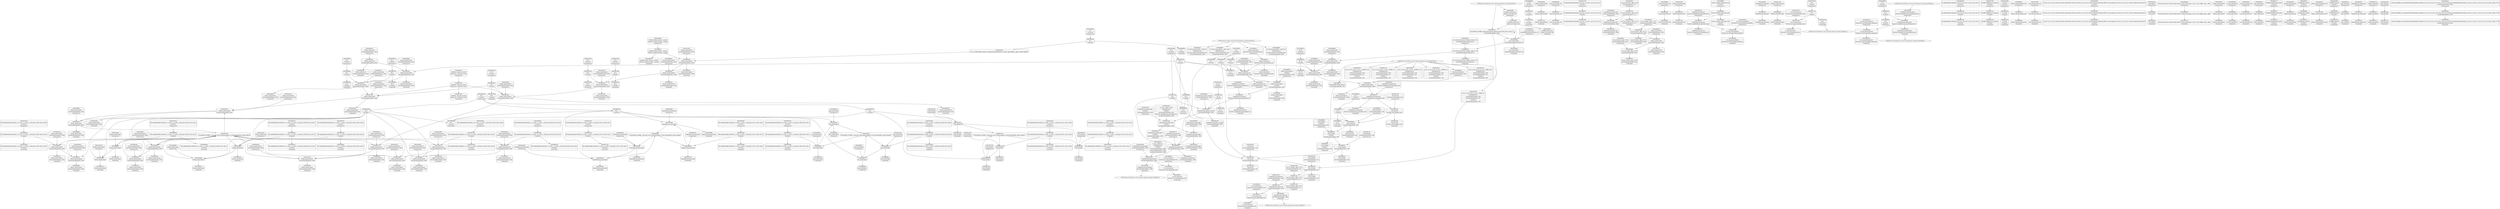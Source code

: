 digraph {
	CE0x48b83b0 [shape=record,shape=Mrecord,label="{CE0x48b83b0|selinux_umount:call|security/selinux/hooks.c,2650|*SummSink*}"]
	CE0x48c2a60 [shape=record,shape=Mrecord,label="{CE0x48c2a60|selinux_umount:tmp10|security/selinux/hooks.c,2650}"]
	CE0x48c1a00 [shape=record,shape=Mrecord,label="{CE0x48c1a00|i64_0|*Constant*|*SummSource*}"]
	CE0x4903bb0 [shape=record,shape=Mrecord,label="{CE0x4903bb0|i32_1|*Constant*}"]
	CE0x48de950 [shape=record,shape=Mrecord,label="{CE0x48de950|selinux_umount:mnt_sb|security/selinux/hooks.c,2652}"]
	CE0x48dd980 [shape=record,shape=Mrecord,label="{CE0x48dd980|i1_true|*Constant*|*SummSource*}"]
	CE0x48bfa30 [shape=record,shape=Mrecord,label="{CE0x48bfa30|selinux_umount:if.then|*SummSource*}"]
	CE0x48bc500 [shape=record,shape=Mrecord,label="{CE0x48bc500|superblock_has_perm:tmp3|*SummSink*}"]
	CE0x48df5b0 [shape=record,shape=Mrecord,label="{CE0x48df5b0|_call_void_mcount()_#3|*SummSource*}"]
	CE0x48bee10 [shape=record,shape=Mrecord,label="{CE0x48bee10|i64*_getelementptr_inbounds_(_2_x_i64_,_2_x_i64_*___llvm_gcov_ctr98,_i64_0,_i64_1)|*Constant*}"]
	CE0x48d8fb0 [shape=record,shape=Mrecord,label="{CE0x48d8fb0|superblock_has_perm:tmp1|*SummSink*}"]
	CE0x48c5b80 [shape=record,shape=Mrecord,label="{CE0x48c5b80|selinux_umount:tmp14|security/selinux/hooks.c,2650|*SummSink*}"]
	CE0x48c03f0 [shape=record,shape=Mrecord,label="{CE0x48c03f0|i64_4|*Constant*|*SummSink*}"]
	CE0x48f8840 [shape=record,shape=Mrecord,label="{CE0x48f8840|avc_has_perm:tsid|Function::avc_has_perm&Arg::tsid::|*SummSource*}"]
	CE0x48e7900 [shape=record,shape=Mrecord,label="{CE0x48e7900|i8*_getelementptr_inbounds_(_25_x_i8_,_25_x_i8_*_.str3,_i32_0,_i32_0)|*Constant*|*SummSink*}"]
	CE0x4933470 [shape=record,shape=Mrecord,label="{CE0x4933470|superblock_has_perm:tmp6|security/selinux/hooks.c,1866}"]
	CE0x48da400 [shape=record,shape=Mrecord,label="{CE0x48da400|selinux_umount:tmp6|security/selinux/hooks.c,2650|*SummSink*}"]
	CE0x48fd340 [shape=record,shape=Mrecord,label="{CE0x48fd340|superblock_has_perm:sb|Function::superblock_has_perm&Arg::sb::|*SummSource*}"]
	CE0x48fa790 [shape=record,shape=Mrecord,label="{CE0x48fa790|selinux_umount:mnt|Function::selinux_umount&Arg::mnt::|*SummSink*}"]
	CE0x48f7700 [shape=record,shape=Mrecord,label="{CE0x48f7700|cred_sid:tmp1|*SummSource*}"]
	CE0x48b5190 [shape=record,shape=Mrecord,label="{CE0x48b5190|superblock_has_perm:s_security|security/selinux/hooks.c,1865|*SummSink*}"]
	CE0x48fed60 [shape=record,shape=Mrecord,label="{CE0x48fed60|_ret_i32_%call5,_!dbg_!27742|security/selinux/hooks.c,2652}"]
	CE0x48bbd40 [shape=record,shape=Mrecord,label="{CE0x48bbd40|_call_void_mcount()_#3|*SummSource*}"]
	CE0x48abe70 [shape=record,shape=Mrecord,label="{CE0x48abe70|selinux_umount:tmp1|*SummSink*}"]
	CE0x5f217b0 [shape=record,shape=Mrecord,label="{CE0x5f217b0|selinux_umount:do.end|*SummSink*}"]
	CE0x48df190 [shape=record,shape=Mrecord,label="{CE0x48df190|get_current:tmp3|*SummSource*}"]
	CE0x4939d80 [shape=record,shape=Mrecord,label="{CE0x4939d80|i64*_getelementptr_inbounds_(_2_x_i64_,_2_x_i64_*___llvm_gcov_ctr131,_i64_0,_i64_0)|*Constant*}"]
	CE0x48fdff0 [shape=record,shape=Mrecord,label="{CE0x48fdff0|%struct.common_audit_data*_null|*Constant*|*SummSource*}"]
	CE0x48dedb0 [shape=record,shape=Mrecord,label="{CE0x48dedb0|8:_%struct.super_block*,_:_CRE_8,16_|*MultipleSource*|Function::selinux_umount&Arg::mnt::|security/selinux/hooks.c,2652}"]
	CE0x48bc400 [shape=record,shape=Mrecord,label="{CE0x48bc400|superblock_has_perm:tmp3|*SummSource*}"]
	CE0x48c05f0 [shape=record,shape=Mrecord,label="{CE0x48c05f0|selinux_umount:tmp9|security/selinux/hooks.c,2650|*SummSource*}"]
	CE0x48bf170 [shape=record,shape=Mrecord,label="{CE0x48bf170|selinux_umount:tmp4|security/selinux/hooks.c,2650|*SummSource*}"]
	CE0x48f7880 [shape=record,shape=Mrecord,label="{CE0x48f7880|i64*_getelementptr_inbounds_(_2_x_i64_,_2_x_i64_*___llvm_gcov_ctr131,_i64_0,_i64_1)|*Constant*}"]
	CE0x48c44d0 [shape=record,shape=Mrecord,label="{CE0x48c44d0|superblock_has_perm:tmp1}"]
	CE0x48dc8e0 [shape=record,shape=Mrecord,label="{CE0x48dc8e0|i64*_getelementptr_inbounds_(_11_x_i64_,_11_x_i64_*___llvm_gcov_ctr205,_i64_0,_i64_9)|*Constant*}"]
	CE0x48bfc50 [shape=record,shape=Mrecord,label="{CE0x48bfc50|selinux_umount:if.then}"]
	CE0x48f9ef0 [shape=record,shape=Mrecord,label="{CE0x48f9ef0|selinux_umount:tmp21|security/selinux/hooks.c,2650|*SummSource*}"]
	CE0x48ff070 [shape=record,shape=Mrecord,label="{CE0x48ff070|_ret_i32_%call5,_!dbg_!27742|security/selinux/hooks.c,2652|*SummSink*}"]
	CE0x48cdb20 [shape=record,shape=Mrecord,label="{CE0x48cdb20|i64_3|*Constant*|*SummSource*}"]
	CE0x48cd820 [shape=record,shape=Mrecord,label="{CE0x48cd820|superblock_has_perm:bb|*SummSource*}"]
	CE0x48c55f0 [shape=record,shape=Mrecord,label="{CE0x48c55f0|selinux_umount:tmp13|security/selinux/hooks.c,2650|*SummSink*}"]
	CE0x4946d50 [shape=record,shape=Mrecord,label="{CE0x4946d50|8:_i32,_:_CRE_8,12_|*MultipleSource*|*LoadInst*|security/selinux/hooks.c,1865|security/selinux/hooks.c,1865|security/selinux/hooks.c,1866}"]
	CE0x493d7b0 [shape=record,shape=Mrecord,label="{CE0x493d7b0|cred_sid:tmp6|security/selinux/hooks.c,197|*SummSource*}"]
	CE0x4939bb0 [shape=record,shape=Mrecord,label="{CE0x4939bb0|_ret_i32_%retval.0,_!dbg_!27728|security/selinux/avc.c,775|*SummSink*}"]
	CE0x6594220 [shape=record,shape=Mrecord,label="{CE0x6594220|i64*_getelementptr_inbounds_(_11_x_i64_,_11_x_i64_*___llvm_gcov_ctr205,_i64_0,_i64_0)|*Constant*|*SummSource*}"]
	CE0x48cea50 [shape=record,shape=Mrecord,label="{CE0x48cea50|COLLAPSED:_GCMRE___llvm_gcov_ctr205_internal_global_11_x_i64_zeroinitializer:_elem_0:default:}"]
	CE0x48fbd50 [shape=record,shape=Mrecord,label="{CE0x48fbd50|selinux_umount:tmp22|*LoadInst*|security/selinux/hooks.c,2652|*SummSource*}"]
	CE0x48fa060 [shape=record,shape=Mrecord,label="{CE0x48fa060|i32_1|*Constant*}"]
	CE0x48fe3d0 [shape=record,shape=Mrecord,label="{CE0x48fe3d0|_ret_i32_%call2,_!dbg_!27722|security/selinux/hooks.c,1866}"]
	CE0x48ad130 [shape=record,shape=Mrecord,label="{CE0x48ad130|selinux_umount:do.body|*SummSink*}"]
	CE0x48dfac0 [shape=record,shape=Mrecord,label="{CE0x48dfac0|GLOBAL:selinux_umount.__warned|Global_var:selinux_umount.__warned}"]
	CE0x48f8580 [shape=record,shape=Mrecord,label="{CE0x48f8580|avc_has_perm:ssid|Function::avc_has_perm&Arg::ssid::|*SummSink*}"]
	CE0x48c3630 [shape=record,shape=Mrecord,label="{CE0x48c3630|selinux_umount:tmp12|security/selinux/hooks.c,2650|*SummSink*}"]
	"CONST[source:0(mediator),value:2(dynamic)][purpose:{object}][SnkIdx:2]"
	CE0x48e6650 [shape=record,shape=Mrecord,label="{CE0x48e6650|superblock_has_perm:tmp}"]
	CE0x48fda40 [shape=record,shape=Mrecord,label="{CE0x48fda40|superblock_has_perm:perms|Function::superblock_has_perm&Arg::perms::|*SummSink*}"]
	CE0x48ced30 [shape=record,shape=Mrecord,label="{CE0x48ced30|selinux_umount:tmp3}"]
	"CONST[source:0(mediator),value:2(dynamic)][purpose:{subject}][SrcIdx:4]"
	CE0x48ce810 [shape=record,shape=Mrecord,label="{CE0x48ce810|selinux_umount:tmp6|security/selinux/hooks.c,2650|*SummSource*}"]
	CE0x48e5fc0 [shape=record,shape=Mrecord,label="{CE0x48e5fc0|i8_1|*Constant*|*SummSource*}"]
	CE0x48bb2d0 [shape=record,shape=Mrecord,label="{CE0x48bb2d0|i64_1|*Constant*}"]
	CE0x48b3700 [shape=record,shape=Mrecord,label="{CE0x48b3700|i8*_getelementptr_inbounds_(_45_x_i8_,_45_x_i8_*_.str12,_i32_0,_i32_0)|*Constant*|*SummSink*}"]
	CE0x48f8970 [shape=record,shape=Mrecord,label="{CE0x48f8970|avc_has_perm:tsid|Function::avc_has_perm&Arg::tsid::|*SummSink*}"]
	CE0x48b49c0 [shape=record,shape=Mrecord,label="{CE0x48b49c0|selinux_umount:tmp11|security/selinux/hooks.c,2650|*SummSource*}"]
	"CONST[source:0(mediator),value:2(dynamic)][purpose:{subject}][SnkIdx:0]"
	CE0x48cae00 [shape=record,shape=Mrecord,label="{CE0x48cae00|selinux_umount:tmp17|security/selinux/hooks.c,2650}"]
	CE0x48bf750 [shape=record,shape=Mrecord,label="{CE0x48bf750|i64_1|*Constant*}"]
	CE0x48e75d0 [shape=record,shape=Mrecord,label="{CE0x48e75d0|GLOBAL:lockdep_rcu_suspicious|*Constant*|*SummSource*}"]
	CE0x48deb80 [shape=record,shape=Mrecord,label="{CE0x48deb80|selinux_umount:mnt_sb|security/selinux/hooks.c,2652|*SummSink*}"]
	CE0x48b2060 [shape=record,shape=Mrecord,label="{CE0x48b2060|i32_0|*Constant*|*SummSource*}"]
	CE0x48d9ab0 [shape=record,shape=Mrecord,label="{CE0x48d9ab0|get_current:tmp4|./arch/x86/include/asm/current.h,14}"]
	CE0x4905050 [shape=record,shape=Mrecord,label="{CE0x4905050|272:_i8*,_:_CRE_272,280_|*MultipleSource*|*LoadInst*|security/selinux/hooks.c,2652|Function::superblock_has_perm&Arg::sb::|security/selinux/hooks.c,1865}"]
	CE0x48dca20 [shape=record,shape=Mrecord,label="{CE0x48dca20|i64*_getelementptr_inbounds_(_11_x_i64_,_11_x_i64_*___llvm_gcov_ctr205,_i64_0,_i64_10)|*Constant*|*SummSink*}"]
	CE0x48e7d80 [shape=record,shape=Mrecord,label="{CE0x48e7d80|i32_2650|*Constant*|*SummSource*}"]
	CE0x48bd9d0 [shape=record,shape=Mrecord,label="{CE0x48bd9d0|selinux_umount:land.lhs.true|*SummSink*}"]
	CE0x48fe700 [shape=record,shape=Mrecord,label="{CE0x48fe700|superblock_has_perm:ad|Function::superblock_has_perm&Arg::ad::|*SummSource*}"]
	CE0x48dcc80 [shape=record,shape=Mrecord,label="{CE0x48dcc80|selinux_umount:tmp20|security/selinux/hooks.c,2650|*SummSource*}"]
	CE0x48e6730 [shape=record,shape=Mrecord,label="{CE0x48e6730|superblock_has_perm:tmp|*SummSource*}"]
	CE0x4927690 [shape=record,shape=Mrecord,label="{CE0x4927690|_call_void_mcount()_#3|*SummSource*}"]
	CE0x48f9d70 [shape=record,shape=Mrecord,label="{CE0x48f9d70|selinux_umount:tmp21|security/selinux/hooks.c,2650}"]
	CE0x48f6f10 [shape=record,shape=Mrecord,label="{CE0x48f6f10|cred_sid:tmp5|security/selinux/hooks.c,196}"]
	CE0x48c2520 [shape=record,shape=Mrecord,label="{CE0x48c2520|i64_0|*Constant*|*SummSink*}"]
	CE0x493b580 [shape=record,shape=Mrecord,label="{CE0x493b580|i32_(i32,_i32,_i16,_i32,_%struct.common_audit_data*)*_bitcast_(i32_(i32,_i32,_i16,_i32,_%struct.common_audit_data.495*)*_avc_has_perm_to_i32_(i32,_i32,_i16,_i32,_%struct.common_audit_data*)*)|*Constant*|*SummSink*}"]
	CE0x48bf6e0 [shape=record,shape=Mrecord,label="{CE0x48bf6e0|get_current:tmp|*SummSink*}"]
	CE0x493c300 [shape=record,shape=Mrecord,label="{CE0x493c300|cred_sid:sid|security/selinux/hooks.c,197}"]
	CE0x48f9550 [shape=record,shape=Mrecord,label="{CE0x48f9550|i32_78|*Constant*|*SummSink*}"]
	CE0x48ddab0 [shape=record,shape=Mrecord,label="{CE0x48ddab0|i1_true|*Constant*|*SummSink*}"]
	CE0x493a130 [shape=record,shape=Mrecord,label="{CE0x493a130|cred_sid:bb|*SummSource*}"]
	CE0x48b64b0 [shape=record,shape=Mrecord,label="{CE0x48b64b0|%struct.task_struct*_(%struct.task_struct**)*_asm_movq_%gs:$_1:P_,$0_,_r,im,_dirflag_,_fpsr_,_flags_}"]
	CE0x48ddeb0 [shape=record,shape=Mrecord,label="{CE0x48ddeb0|i64*_getelementptr_inbounds_(_11_x_i64_,_11_x_i64_*___llvm_gcov_ctr205,_i64_0,_i64_8)|*Constant*}"]
	CE0x48f68d0 [shape=record,shape=Mrecord,label="{CE0x48f68d0|cred_sid:security|security/selinux/hooks.c,196|*SummSink*}"]
	CE0x48af540 [shape=record,shape=Mrecord,label="{CE0x48af540|selinux_umount:entry|*SummSink*}"]
	CE0x48f6800 [shape=record,shape=Mrecord,label="{CE0x48f6800|cred_sid:security|security/selinux/hooks.c,196|*SummSource*}"]
	CE0x48e7220 [shape=record,shape=Mrecord,label="{CE0x48e7220|GLOBAL:lockdep_rcu_suspicious|*Constant*}"]
	CE0x493b800 [shape=record,shape=Mrecord,label="{CE0x493b800|avc_has_perm:entry|*SummSource*}"]
	CE0x48bf070 [shape=record,shape=Mrecord,label="{CE0x48bf070|selinux_umount:tmp4|security/selinux/hooks.c,2650}"]
	"CONST[source:1(input),value:2(dynamic)][purpose:{object}][SrcIdx:1]"
	CE0x48fd6b0 [shape=record,shape=Mrecord,label="{CE0x48fd6b0|i32_4|*Constant*|*SummSource*}"]
	CE0x493d150 [shape=record,shape=Mrecord,label="{CE0x493d150|0:_i32,_4:_i32,_8:_i32,_12:_i32,_:_CMRE_16,20_|*MultipleSource*|security/selinux/hooks.c,196|security/selinux/hooks.c,197|*LoadInst*|security/selinux/hooks.c,196}"]
	CE0x65941b0 [shape=record,shape=Mrecord,label="{CE0x65941b0|i64*_getelementptr_inbounds_(_11_x_i64_,_11_x_i64_*___llvm_gcov_ctr205,_i64_0,_i64_0)|*Constant*}"]
	CE0x48c5510 [shape=record,shape=Mrecord,label="{CE0x48c5510|selinux_umount:tmp13|security/selinux/hooks.c,2650}"]
	CE0x48de3a0 [shape=record,shape=Mrecord,label="{CE0x48de3a0|selinux_umount:tmp15|security/selinux/hooks.c,2650|*SummSource*}"]
	CE0x48fa5c0 [shape=record,shape=Mrecord,label="{CE0x48fa5c0|i32_1|*Constant*|*SummSink*}"]
	CE0x4928e90 [shape=record,shape=Mrecord,label="{CE0x4928e90|i64*_getelementptr_inbounds_(_2_x_i64_,_2_x_i64_*___llvm_gcov_ctr151,_i64_0,_i64_0)|*Constant*|*SummSink*}"]
	CE0x48fe940 [shape=record,shape=Mrecord,label="{CE0x48fe940|_ret_i32_%call2,_!dbg_!27722|security/selinux/hooks.c,1866|*SummSink*}"]
	CE0x48ccb50 [shape=record,shape=Mrecord,label="{CE0x48ccb50|cred_sid:tmp}"]
	CE0x48c2930 [shape=record,shape=Mrecord,label="{CE0x48c2930|i64_5|*Constant*|*SummSink*}"]
	CE0x4946500 [shape=record,shape=Mrecord,label="{CE0x4946500|superblock_has_perm:tmp5|security/selinux/hooks.c,1865|*SummSink*}"]
	CE0x48faac0 [shape=record,shape=Mrecord,label="{CE0x48faac0|superblock_has_perm:tmp2}"]
	CE0x48f5d20 [shape=record,shape=Mrecord,label="{CE0x48f5d20|_call_void_mcount()_#3|*SummSource*}"]
	CE0x491c2f0 [shape=record,shape=Mrecord,label="{CE0x491c2f0|cred_sid:cred|Function::cred_sid&Arg::cred::|*SummSource*}"]
	CE0x493c4f0 [shape=record,shape=Mrecord,label="{CE0x493c4f0|cred_sid:sid|security/selinux/hooks.c,197|*SummSource*}"]
	CE0x48e5b70 [shape=record,shape=Mrecord,label="{CE0x48e5b70|selinux_umount:tmp16|security/selinux/hooks.c,2650|*SummSink*}"]
	CE0x48bf280 [shape=record,shape=Mrecord,label="{CE0x48bf280|selinux_umount:tmp4|security/selinux/hooks.c,2650|*SummSink*}"]
	CE0x48bdbe0 [shape=record,shape=Mrecord,label="{CE0x48bdbe0|i64*_getelementptr_inbounds_(_11_x_i64_,_11_x_i64_*___llvm_gcov_ctr205,_i64_0,_i64_1)|*Constant*|*SummSink*}"]
	CE0x491ce80 [shape=record,shape=Mrecord,label="{CE0x491ce80|i32_16|*Constant*|*SummSource*}"]
	CE0x48f8e40 [shape=record,shape=Mrecord,label="{CE0x48f8e40|_ret_%struct.task_struct*_%tmp4,_!dbg_!27714|./arch/x86/include/asm/current.h,14|*SummSource*}"]
	CE0x48fc420 [shape=record,shape=Mrecord,label="{CE0x48fc420|selinux_umount:call5|security/selinux/hooks.c,2652|*SummSink*}"]
	CE0x4946ed0 [shape=record,shape=Mrecord,label="{CE0x4946ed0|superblock_has_perm:tmp6|security/selinux/hooks.c,1866|*SummSink*}"]
	CE0x493e240 [shape=record,shape=Mrecord,label="{CE0x493e240|cred_sid:tmp2|*SummSource*}"]
	CE0x493bbb0 [shape=record,shape=Mrecord,label="{CE0x493bbb0|avc_has_perm:entry|*SummSink*}"]
	CE0x4938810 [shape=record,shape=Mrecord,label="{CE0x4938810|_ret_i32_%retval.0,_!dbg_!27728|security/selinux/avc.c,775|*SummSource*}"]
	CE0x48f6490 [shape=record,shape=Mrecord,label="{CE0x48f6490|i32_22|*Constant*|*SummSink*}"]
	CE0x48bbde0 [shape=record,shape=Mrecord,label="{CE0x48bbde0|_call_void_mcount()_#3|*SummSink*}"]
	CE0x491c1e0 [shape=record,shape=Mrecord,label="{CE0x491c1e0|superblock_has_perm:call|security/selinux/hooks.c,1863}"]
	CE0x48fbf20 [shape=record,shape=Mrecord,label="{CE0x48fbf20|selinux_umount:tmp22|*LoadInst*|security/selinux/hooks.c,2652|*SummSink*}"]
	CE0x48c1a90 [shape=record,shape=Mrecord,label="{CE0x48c1a90|GLOBAL:__llvm_gcov_ctr205|Global_var:__llvm_gcov_ctr205|*SummSink*}"]
	CE0x48fb5c0 [shape=record,shape=Mrecord,label="{CE0x48fb5c0|8:_%struct.super_block*,_:_CRE_0,8_|*MultipleSource*|Function::selinux_umount&Arg::mnt::|security/selinux/hooks.c,2652}"]
	CE0x491c030 [shape=record,shape=Mrecord,label="{CE0x491c030|get_current:tmp|*SummSource*}"]
	CE0x48f8230 [shape=record,shape=Mrecord,label="{CE0x48f8230|avc_has_perm:ssid|Function::avc_has_perm&Arg::ssid::}"]
	CE0x48c5580 [shape=record,shape=Mrecord,label="{CE0x48c5580|selinux_umount:tmp13|security/selinux/hooks.c,2650|*SummSource*}"]
	CE0x48c5a50 [shape=record,shape=Mrecord,label="{CE0x48c5a50|selinux_umount:tmp14|security/selinux/hooks.c,2650|*SummSource*}"]
	CE0x48bc280 [shape=record,shape=Mrecord,label="{CE0x48bc280|superblock_has_perm:tmp3}"]
	CE0x48bb590 [shape=record,shape=Mrecord,label="{CE0x48bb590|i64*_getelementptr_inbounds_(_11_x_i64_,_11_x_i64_*___llvm_gcov_ctr205,_i64_0,_i64_1)|*Constant*}"]
	CE0x48fa490 [shape=record,shape=Mrecord,label="{CE0x48fa490|i32_1|*Constant*|*SummSource*}"]
	CE0x48c5230 [shape=record,shape=Mrecord,label="{CE0x48c5230|i64_5|*Constant*}"]
	CE0x4937c90 [shape=record,shape=Mrecord,label="{CE0x4937c90|avc_has_perm:tclass|Function::avc_has_perm&Arg::tclass::}"]
	CE0x48f8d30 [shape=record,shape=Mrecord,label="{CE0x48f8d30|get_current:entry|*SummSink*}"]
	CE0x48c0ad0 [shape=record,shape=Mrecord,label="{CE0x48c0ad0|selinux_umount:tmp10|security/selinux/hooks.c,2650|*SummSource*}"]
	CE0x48c28c0 [shape=record,shape=Mrecord,label="{CE0x48c28c0|i64_5|*Constant*|*SummSource*}"]
	CE0x48f6c60 [shape=record,shape=Mrecord,label="{CE0x48f6c60|cred_sid:tmp4|*LoadInst*|security/selinux/hooks.c,196}"]
	CE0x4937730 [shape=record,shape=Mrecord,label="{CE0x4937730|i16_5|*Constant*}"]
	CE0x4928cd0 [shape=record,shape=Mrecord,label="{CE0x4928cd0|i64*_getelementptr_inbounds_(_2_x_i64_,_2_x_i64_*___llvm_gcov_ctr151,_i64_0,_i64_0)|*Constant*|*SummSource*}"]
	CE0x48f7a90 [shape=record,shape=Mrecord,label="{CE0x48f7a90|cred_sid:tmp1|*SummSink*}"]
	CE0x48cad90 [shape=record,shape=Mrecord,label="{CE0x48cad90|i64*_getelementptr_inbounds_(_11_x_i64_,_11_x_i64_*___llvm_gcov_ctr205,_i64_0,_i64_9)|*Constant*|*SummSink*}"]
	CE0x5c46570 [shape=record,shape=Mrecord,label="{CE0x5c46570|i64*_getelementptr_inbounds_(_11_x_i64_,_11_x_i64_*___llvm_gcov_ctr205,_i64_0,_i64_1)|*Constant*|*SummSource*}"]
	CE0x48fc8a0 [shape=record,shape=Mrecord,label="{CE0x48fc8a0|GLOBAL:superblock_has_perm|*Constant*|*SummSink*}"]
	CE0x48fe5f0 [shape=record,shape=Mrecord,label="{CE0x48fe5f0|superblock_has_perm:ad|Function::superblock_has_perm&Arg::ad::}"]
	CE0x48f9790 [shape=record,shape=Mrecord,label="{CE0x48f9790|COLLAPSED:_GCMRE_current_task_external_global_%struct.task_struct*:_elem_0::|security/selinux/hooks.c,2650}"]
	CE0x48dd630 [shape=record,shape=Mrecord,label="{CE0x48dd630|selinux_umount:call3|security/selinux/hooks.c,2650|*SummSource*}"]
	CE0x49378d0 [shape=record,shape=Mrecord,label="{CE0x49378d0|i16_5|*Constant*|*SummSource*}"]
	CE0x48df6b0 [shape=record,shape=Mrecord,label="{CE0x48df6b0|_call_void_mcount()_#3|*SummSink*}"]
	CE0x493b360 [shape=record,shape=Mrecord,label="{CE0x493b360|i32_(i32,_i32,_i16,_i32,_%struct.common_audit_data*)*_bitcast_(i32_(i32,_i32,_i16,_i32,_%struct.common_audit_data.495*)*_avc_has_perm_to_i32_(i32,_i32,_i16,_i32,_%struct.common_audit_data*)*)|*Constant*|*SummSource*}"]
	CE0x48dca90 [shape=record,shape=Mrecord,label="{CE0x48dca90|selinux_umount:tmp19|security/selinux/hooks.c,2650|*SummSink*}"]
	CE0x48fa1e0 [shape=record,shape=Mrecord,label="{CE0x48fa1e0|selinux_umount:tmp21|security/selinux/hooks.c,2650|*SummSink*}"]
	CE0x48ce330 [shape=record,shape=Mrecord,label="{CE0x48ce330|GLOBAL:__llvm_gcov_ctr205|Global_var:__llvm_gcov_ctr205}"]
	CE0x48f6600 [shape=record,shape=Mrecord,label="{CE0x48f6600|i32_22|*Constant*|*SummSource*}"]
	CE0x48fab30 [shape=record,shape=Mrecord,label="{CE0x48fab30|superblock_has_perm:tmp2|*SummSource*}"]
	CE0x48cd5c0 [shape=record,shape=Mrecord,label="{CE0x48cd5c0|selinux_umount:land.lhs.true}"]
	CE0x48dcb00 [shape=record,shape=Mrecord,label="{CE0x48dcb00|selinux_umount:tmp20|security/selinux/hooks.c,2650}"]
	CE0x491bfc0 [shape=record,shape=Mrecord,label="{CE0x491bfc0|COLLAPSED:_GCMRE___llvm_gcov_ctr98_internal_global_2_x_i64_zeroinitializer:_elem_0:default:}"]
	CE0x4938290 [shape=record,shape=Mrecord,label="{CE0x4938290|avc_has_perm:requested|Function::avc_has_perm&Arg::requested::|*SummSink*}"]
	CE0x48f9720 [shape=record,shape=Mrecord,label="{CE0x48f9720|selinux_umount:cred4|security/selinux/hooks.c,2650}"]
	CE0x48bb260 [shape=record,shape=Mrecord,label="{CE0x48bb260|selinux_umount:tmp|*SummSink*}"]
	CE0x48f5d90 [shape=record,shape=Mrecord,label="{CE0x48f5d90|_call_void_mcount()_#3|*SummSink*}"]
	CE0x48cb1c0 [shape=record,shape=Mrecord,label="{CE0x48cb1c0|selinux_umount:tmp17|security/selinux/hooks.c,2650|*SummSource*}"]
	CE0x48ce9e0 [shape=record,shape=Mrecord,label="{CE0x48ce9e0|selinux_umount:tmp}"]
	CE0x48df950 [shape=record,shape=Mrecord,label="{CE0x48df950|selinux_umount:tmp7|security/selinux/hooks.c,2650|*SummSink*}"]
	CE0x48c04f0 [shape=record,shape=Mrecord,label="{CE0x48c04f0|selinux_umount:tmp9|security/selinux/hooks.c,2650}"]
	CE0x493d370 [shape=record,shape=Mrecord,label="{CE0x493d370|0:_i32,_4:_i32,_8:_i32,_12:_i32,_:_CMRE_20,24_|*MultipleSource*|security/selinux/hooks.c,196|security/selinux/hooks.c,197|*LoadInst*|security/selinux/hooks.c,196}"]
	CE0x48abdd0 [shape=record,shape=Mrecord,label="{CE0x48abdd0|selinux_umount:tmp1|*SummSource*}"]
	CE0x491c760 [shape=record,shape=Mrecord,label="{CE0x491c760|_ret_i32_%tmp6,_!dbg_!27716|security/selinux/hooks.c,197|*SummSink*}"]
	CE0x48fd030 [shape=record,shape=Mrecord,label="{CE0x48fd030|superblock_has_perm:cred|Function::superblock_has_perm&Arg::cred::|*SummSink*}"]
	CE0x48b4c60 [shape=record,shape=Mrecord,label="{CE0x48b4c60|selinux_umount:tmp12|security/selinux/hooks.c,2650|*SummSource*}"]
	CE0x48bed40 [shape=record,shape=Mrecord,label="{CE0x48bed40|selinux_umount:if.end|*SummSource*}"]
	CE0x48ce180 [shape=record,shape=Mrecord,label="{CE0x48ce180|selinux_umount:do.body|*SummSource*}"]
	CE0x48fdbf0 [shape=record,shape=Mrecord,label="{CE0x48fdbf0|%struct.common_audit_data*_null|*Constant*}"]
	CE0x48c5050 [shape=record,shape=Mrecord,label="{CE0x48c5050|selinux_umount:tmp8|security/selinux/hooks.c,2650|*SummSource*}"]
	CE0x48bcc60 [shape=record,shape=Mrecord,label="{CE0x48bcc60|selinux_umount:tobool|security/selinux/hooks.c,2650|*SummSink*}"]
	CE0x48ce3c0 [shape=record,shape=Mrecord,label="{CE0x48ce3c0|GLOBAL:__llvm_gcov_ctr205|Global_var:__llvm_gcov_ctr205|*SummSource*}"]
	CE0x493bd10 [shape=record,shape=Mrecord,label="{CE0x493bd10|cred_sid:tmp5|security/selinux/hooks.c,196|*SummSink*}"]
	CE0x493a3a0 [shape=record,shape=Mrecord,label="{CE0x493a3a0|cred_sid:bb|*SummSink*}"]
	CE0x493c7e0 [shape=record,shape=Mrecord,label="{CE0x493c7e0|0:_i32,_4:_i32,_8:_i32,_12:_i32,_:_CMRE_0,4_|*MultipleSource*|security/selinux/hooks.c,196|security/selinux/hooks.c,197|*LoadInst*|security/selinux/hooks.c,196}"]
	CE0x48b45a0 [shape=record,shape=Mrecord,label="{CE0x48b45a0|selinux_umount:tmp10|security/selinux/hooks.c,2650|*SummSink*}"]
	CE0x48ceac0 [shape=record,shape=Mrecord,label="{CE0x48ceac0|selinux_umount:tmp|*SummSource*}"]
	CE0x48bd340 [shape=record,shape=Mrecord,label="{CE0x48bd340|GLOBAL:selinux_umount.__warned|Global_var:selinux_umount.__warned|*SummSource*}"]
	CE0x4946ce0 [shape=record,shape=Mrecord,label="{CE0x4946ce0|superblock_has_perm:sid1|security/selinux/hooks.c,1866|*SummSink*}"]
	CE0x48df290 [shape=record,shape=Mrecord,label="{CE0x48df290|get_current:tmp3|*SummSink*}"]
	CE0x492f0e0 [shape=record,shape=Mrecord,label="{CE0x492f0e0|superblock_has_perm:tmp4|*LoadInst*|security/selinux/hooks.c,1865|*SummSink*}"]
	CE0x48c4320 [shape=record,shape=Mrecord,label="{CE0x48c4320|i64*_getelementptr_inbounds_(_2_x_i64_,_2_x_i64_*___llvm_gcov_ctr151,_i64_0,_i64_1)|*Constant*|*SummSource*}"]
	CE0x48fcc80 [shape=record,shape=Mrecord,label="{CE0x48fcc80|i32_4|*Constant*}"]
	"CONST[source:0(mediator),value:2(dynamic)][purpose:{object}][SnkIdx:1]"
	CE0x49463d0 [shape=record,shape=Mrecord,label="{CE0x49463d0|superblock_has_perm:tmp5|security/selinux/hooks.c,1865|*SummSource*}"]
	CE0x48dd290 [shape=record,shape=Mrecord,label="{CE0x48dd290|selinux_umount:call3|security/selinux/hooks.c,2650}"]
	CE0x48f8af0 [shape=record,shape=Mrecord,label="{CE0x48f8af0|get_current:entry}"]
	CE0x490a9a0 [shape=record,shape=Mrecord,label="{CE0x490a9a0|get_current:tmp}"]
	CE0x493e5c0 [shape=record,shape=Mrecord,label="{CE0x493e5c0|cred_sid:tmp3}"]
	CE0x48c3de0 [shape=record,shape=Mrecord,label="{CE0x48c3de0|i64*_getelementptr_inbounds_(_11_x_i64_,_11_x_i64_*___llvm_gcov_ctr205,_i64_0,_i64_6)|*Constant*|*SummSink*}"]
	CE0x48b4af0 [shape=record,shape=Mrecord,label="{CE0x48b4af0|selinux_umount:tmp11|security/selinux/hooks.c,2650|*SummSink*}"]
	CE0x48c4440 [shape=record,shape=Mrecord,label="{CE0x48c4440|superblock_has_perm:tmp|*SummSink*}"]
	CE0x48df820 [shape=record,shape=Mrecord,label="{CE0x48df820|selinux_umount:tmp7|security/selinux/hooks.c,2650|*SummSource*}"]
	CE0x491c4c0 [shape=record,shape=Mrecord,label="{CE0x491c4c0|_ret_i32_%tmp6,_!dbg_!27716|security/selinux/hooks.c,197}"]
	CE0x48df330 [shape=record,shape=Mrecord,label="{CE0x48df330|_call_void_mcount()_#3}"]
	CE0x48f8110 [shape=record,shape=Mrecord,label="{CE0x48f8110|GLOBAL:get_current|*Constant*|*SummSink*}"]
	CE0x48cac20 [shape=record,shape=Mrecord,label="{CE0x48cac20|i64*_getelementptr_inbounds_(_11_x_i64_,_11_x_i64_*___llvm_gcov_ctr205,_i64_0,_i64_9)|*Constant*|*SummSource*}"]
	CE0x48af6e0 [shape=record,shape=Mrecord,label="{CE0x48af6e0|i64*_getelementptr_inbounds_(_11_x_i64_,_11_x_i64_*___llvm_gcov_ctr205,_i64_0,_i64_0)|*Constant*|*SummSink*}"]
	CE0x48fdd80 [shape=record,shape=Mrecord,label="{CE0x48fdd80|superblock_has_perm:perms|Function::superblock_has_perm&Arg::perms::}"]
	CE0x48bffe0 [shape=record,shape=Mrecord,label="{CE0x48bffe0|get_current:tmp1|*SummSource*}"]
	CE0x48dfef0 [shape=record,shape=Mrecord,label="{CE0x48dfef0|get_current:tmp2|*SummSource*}"]
	CE0x48f7bb0 [shape=record,shape=Mrecord,label="{CE0x48f7bb0|i64*_getelementptr_inbounds_(_2_x_i64_,_2_x_i64_*___llvm_gcov_ctr131,_i64_0,_i64_1)|*Constant*|*SummSource*}"]
	CE0x48f62a0 [shape=record,shape=Mrecord,label="{CE0x48f62a0|i32_22|*Constant*}"]
	CE0x48cbe40 [shape=record,shape=Mrecord,label="{CE0x48cbe40|i64*_getelementptr_inbounds_(_11_x_i64_,_11_x_i64_*___llvm_gcov_ctr205,_i64_0,_i64_10)|*Constant*}"]
	CE0x493b140 [shape=record,shape=Mrecord,label="{CE0x493b140|superblock_has_perm:call2|security/selinux/hooks.c,1866|*SummSource*}"]
	CE0x48c2bd0 [shape=record,shape=Mrecord,label="{CE0x48c2bd0|i64_4|*Constant*}"]
	CE0x5d77d80 [shape=record,shape=Mrecord,label="{CE0x5d77d80|selinux_umount:land.lhs.true2}"]
	CE0x493cf00 [shape=record,shape=Mrecord,label="{CE0x493cf00|0:_i32,_4:_i32,_8:_i32,_12:_i32,_:_CMRE_12,16_|*MultipleSource*|security/selinux/hooks.c,196|security/selinux/hooks.c,197|*LoadInst*|security/selinux/hooks.c,196}"]
	CE0x493e740 [shape=record,shape=Mrecord,label="{CE0x493e740|cred_sid:tmp3|*SummSource*}"]
	CE0x4937d00 [shape=record,shape=Mrecord,label="{CE0x4937d00|avc_has_perm:tclass|Function::avc_has_perm&Arg::tclass::|*SummSource*}"]
	CE0x4938120 [shape=record,shape=Mrecord,label="{CE0x4938120|avc_has_perm:requested|Function::avc_has_perm&Arg::requested::|*SummSource*}"]
	CE0x4946770 [shape=record,shape=Mrecord,label="{CE0x4946770|superblock_has_perm:sid1|security/selinux/hooks.c,1866|*SummSource*}"]
	CE0x48b8310 [shape=record,shape=Mrecord,label="{CE0x48b8310|selinux_umount:call|security/selinux/hooks.c,2650|*SummSource*}"]
	CE0x48fb6f0 [shape=record,shape=Mrecord,label="{CE0x48fb6f0|8:_%struct.super_block*,_:_CRE_16,20_|*MultipleSource*|Function::selinux_umount&Arg::mnt::|security/selinux/hooks.c,2652}"]
	CE0x48f5e90 [shape=record,shape=Mrecord,label="{CE0x48f5e90|i32_0|*Constant*}"]
	CE0x48e8930 [shape=record,shape=Mrecord,label="{CE0x48e8930|selinux_umount:tobool|security/selinux/hooks.c,2650|*SummSource*}"]
	CE0x48fef40 [shape=record,shape=Mrecord,label="{CE0x48fef40|_ret_i32_%call5,_!dbg_!27742|security/selinux/hooks.c,2652|*SummSource*}"]
	CE0x5d77ce0 [shape=record,shape=Mrecord,label="{CE0x5d77ce0|selinux_umount:if.then|*SummSink*}"]
	CE0x48afa50 [shape=record,shape=Mrecord,label="{CE0x48afa50|selinux_umount:entry|*SummSource*}"]
	CE0x4901060 [shape=record,shape=Mrecord,label="{CE0x4901060|GLOBAL:current_task|Global_var:current_task|*SummSink*}"]
	CE0x48e6900 [shape=record,shape=Mrecord,label="{CE0x48e6900|i8_1|*Constant*|*SummSink*}"]
	CE0x48f90f0 [shape=record,shape=Mrecord,label="{CE0x48f90f0|_ret_%struct.task_struct*_%tmp4,_!dbg_!27714|./arch/x86/include/asm/current.h,14|*SummSink*}"]
	CE0x4933580 [shape=record,shape=Mrecord,label="{CE0x4933580|superblock_has_perm:tmp6|security/selinux/hooks.c,1866|*SummSource*}"]
	CE0x4937dd0 [shape=record,shape=Mrecord,label="{CE0x4937dd0|avc_has_perm:tclass|Function::avc_has_perm&Arg::tclass::|*SummSink*}"]
	CE0x48cd9d0 [shape=record,shape=Mrecord,label="{CE0x48cd9d0|superblock_has_perm:bb|*SummSink*}"]
	CE0x48ccbc0 [shape=record,shape=Mrecord,label="{CE0x48ccbc0|COLLAPSED:_GCMRE___llvm_gcov_ctr131_internal_global_2_x_i64_zeroinitializer:_elem_0:default:}"]
	CE0x48dfe80 [shape=record,shape=Mrecord,label="{CE0x48dfe80|get_current:tmp2}"]
	CE0x48e33b0 [shape=record,shape=Mrecord,label="{CE0x48e33b0|GLOBAL:cred_sid|*Constant*|*SummSource*}"]
	CE0x48bcb80 [shape=record,shape=Mrecord,label="{CE0x48bcb80|i32_0|*Constant*|*SummSink*}"]
	"CONST[source:2(external),value:2(dynamic)][purpose:{subject}][SrcIdx:3]"
	CE0x48b3910 [shape=record,shape=Mrecord,label="{CE0x48b3910|selinux_umount:do.end}"]
	CE0x48b2610 [shape=record,shape=Mrecord,label="{CE0x48b2610|selinux_umount:call|security/selinux/hooks.c,2650}"]
	CE0x492eec0 [shape=record,shape=Mrecord,label="{CE0x492eec0|superblock_has_perm:tmp4|*LoadInst*|security/selinux/hooks.c,1865|*SummSource*}"]
	CE0x48e76a0 [shape=record,shape=Mrecord,label="{CE0x48e76a0|GLOBAL:lockdep_rcu_suspicious|*Constant*|*SummSink*}"]
	CE0x48ce670 [shape=record,shape=Mrecord,label="{CE0x48ce670|selinux_umount:tmp6|security/selinux/hooks.c,2650}"]
	CE0x4927c50 [shape=record,shape=Mrecord,label="{CE0x4927c50|i64*_getelementptr_inbounds_(_2_x_i64_,_2_x_i64_*___llvm_gcov_ctr151,_i64_0,_i64_1)|*Constant*|*SummSink*}"]
	CE0x48c4e90 [shape=record,shape=Mrecord,label="{CE0x48c4e90|0:_i8,_:_GCMR_selinux_umount.__warned_internal_global_i8_0,_section_.data.unlikely_,_align_1:_elem_0:default:}"]
	CE0x48ce530 [shape=record,shape=Mrecord,label="{CE0x48ce530|selinux_umount:tmp5|security/selinux/hooks.c,2650|*SummSink*}"]
	CE0x48c1c30 [shape=record,shape=Mrecord,label="{CE0x48c1c30|selinux_umount:tmp5|security/selinux/hooks.c,2650}"]
	CE0x48cebf0 [shape=record,shape=Mrecord,label="{CE0x48cebf0|selinux_umount:tmp2|*SummSource*}"]
	CE0x48d8f40 [shape=record,shape=Mrecord,label="{CE0x48d8f40|superblock_has_perm:tmp1|*SummSource*}"]
	CE0x48b7bb0 [shape=record,shape=Mrecord,label="{CE0x48b7bb0|i64*_getelementptr_inbounds_(_2_x_i64_,_2_x_i64_*___llvm_gcov_ctr98,_i64_0,_i64_1)|*Constant*|*SummSink*}"]
	CE0x48b50c0 [shape=record,shape=Mrecord,label="{CE0x48b50c0|superblock_has_perm:s_security|security/selinux/hooks.c,1865|*SummSource*}"]
	CE0x48ff680 [shape=record,shape=Mrecord,label="{CE0x48ff680|get_current:bb|*SummSink*}"]
	CE0x48e1d30 [shape=record,shape=Mrecord,label="{CE0x48e1d30|cred_sid:cred|Function::cred_sid&Arg::cred::}"]
	CE0x48cb230 [shape=record,shape=Mrecord,label="{CE0x48cb230|selinux_umount:tmp17|security/selinux/hooks.c,2650|*SummSink*}"]
	CE0x4937a00 [shape=record,shape=Mrecord,label="{CE0x4937a00|i16_5|*Constant*|*SummSink*}"]
	CE0x48bdad0 [shape=record,shape=Mrecord,label="{CE0x48bdad0|selinux_umount:do.body}"]
	CE0x493b0d0 [shape=record,shape=Mrecord,label="{CE0x493b0d0|superblock_has_perm:call2|security/selinux/hooks.c,1866}"]
	CE0x48fcba0 [shape=record,shape=Mrecord,label="{CE0x48fcba0|superblock_has_perm:entry|*SummSink*}"]
	CE0x48ad220 [shape=record,shape=Mrecord,label="{CE0x48ad220|selinux_umount:bb}"]
	CE0x48ff2f0 [shape=record,shape=Mrecord,label="{CE0x48ff2f0|get_current:bb}"]
	CE0x4937b70 [shape=record,shape=Mrecord,label="{CE0x4937b70|_ret_i32_%retval.0,_!dbg_!27728|security/selinux/avc.c,775}"]
	CE0x48b3650 [shape=record,shape=Mrecord,label="{CE0x48b3650|i8*_getelementptr_inbounds_(_45_x_i8_,_45_x_i8_*_.str12,_i32_0,_i32_0)|*Constant*|*SummSource*}"]
	CE0x5f216e0 [shape=record,shape=Mrecord,label="{CE0x5f216e0|selinux_umount:do.end|*SummSource*}"]
	CE0x48cec60 [shape=record,shape=Mrecord,label="{CE0x48cec60|selinux_umount:tmp2|*SummSink*}"]
	CE0x48b6650 [shape=record,shape=Mrecord,label="{CE0x48b6650|%struct.task_struct*_(%struct.task_struct**)*_asm_movq_%gs:$_1:P_,$0_,_r,im,_dirflag_,_fpsr_,_flags_|*SummSource*}"]
	CE0x48cbfb0 [shape=record,shape=Mrecord,label="{CE0x48cbfb0|selinux_umount:tmp19|security/selinux/hooks.c,2650|*SummSource*}"]
	CE0x48cc980 [shape=record,shape=Mrecord,label="{CE0x48cc980|i64*_getelementptr_inbounds_(_2_x_i64_,_2_x_i64_*___llvm_gcov_ctr131,_i64_0,_i64_0)|*Constant*|*SummSink*}"]
	CE0x48cb9d0 [shape=record,shape=Mrecord,label="{CE0x48cb9d0|selinux_umount:tmp19|security/selinux/hooks.c,2650}"]
	CE0x48da570 [shape=record,shape=Mrecord,label="{CE0x48da570|selinux_umount:tmp7|security/selinux/hooks.c,2650}"]
	CE0x48f84e0 [shape=record,shape=Mrecord,label="{CE0x48f84e0|avc_has_perm:ssid|Function::avc_has_perm&Arg::ssid::|*SummSource*}"]
	CE0x48d9750 [shape=record,shape=Mrecord,label="{CE0x48d9750|cred_sid:tmp|*SummSink*}"]
	CE0x48fb7d0 [shape=record,shape=Mrecord,label="{CE0x48fb7d0|selinux_umount:call5|security/selinux/hooks.c,2652}"]
	CE0x48dc970 [shape=record,shape=Mrecord,label="{CE0x48dc970|i64*_getelementptr_inbounds_(_11_x_i64_,_11_x_i64_*___llvm_gcov_ctr205,_i64_0,_i64_10)|*Constant*|*SummSource*}"]
	CE0x48bf500 [shape=record,shape=Mrecord,label="{CE0x48bf500|selinux_umount:land.lhs.true|*SummSource*}"]
	CE0x491c3f0 [shape=record,shape=Mrecord,label="{CE0x491c3f0|cred_sid:cred|Function::cred_sid&Arg::cred::|*SummSink*}"]
	CE0x48bf960 [shape=record,shape=Mrecord,label="{CE0x48bf960|selinux_umount:tmp2}"]
	CE0x48f8c30 [shape=record,shape=Mrecord,label="{CE0x48f8c30|get_current:entry|*SummSource*}"]
	CE0x491c890 [shape=record,shape=Mrecord,label="{CE0x491c890|i32_16|*Constant*|*SummSink*}"]
	CE0x48fe060 [shape=record,shape=Mrecord,label="{CE0x48fe060|%struct.common_audit_data*_null|*Constant*|*SummSink*}"]
	CE0x48de410 [shape=record,shape=Mrecord,label="{CE0x48de410|selinux_umount:tmp15|security/selinux/hooks.c,2650|*SummSink*}"]
	CE0x492eca0 [shape=record,shape=Mrecord,label="{CE0x492eca0|superblock_has_perm:tmp4|*LoadInst*|security/selinux/hooks.c,1865}"]
	CE0x48fe8d0 [shape=record,shape=Mrecord,label="{CE0x48fe8d0|_ret_i32_%call2,_!dbg_!27722|security/selinux/hooks.c,1866|*SummSource*}"]
	"CONST[source:0(mediator),value:0(static)][purpose:{operation}][SnkIdx:3]"
	CE0x48e1ae0 [shape=record,shape=Mrecord,label="{CE0x48e1ae0|cred_sid:entry|*SummSource*}"]
	CE0x48fcf20 [shape=record,shape=Mrecord,label="{CE0x48fcf20|superblock_has_perm:cred|Function::superblock_has_perm&Arg::cred::|*SummSource*}"]
	CE0x48b4710 [shape=record,shape=Mrecord,label="{CE0x48b4710|selinux_umount:tmp11|security/selinux/hooks.c,2650}"]
	CE0x493b280 [shape=record,shape=Mrecord,label="{CE0x493b280|superblock_has_perm:call2|security/selinux/hooks.c,1866|*SummSink*}"]
	CE0x48e3f50 [shape=record,shape=Mrecord,label="{CE0x48e3f50|GLOBAL:cred_sid|*Constant*}"]
	CE0x49011c0 [shape=record,shape=Mrecord,label="{CE0x49011c0|cred_sid:tmp6|security/selinux/hooks.c,197|*SummSink*}"]
	CE0x48f6de0 [shape=record,shape=Mrecord,label="{CE0x48f6de0|cred_sid:tmp4|*LoadInst*|security/selinux/hooks.c,196|*SummSource*}"]
	CE0x48c0260 [shape=record,shape=Mrecord,label="{CE0x48c0260|selinux_umount:if.end|*SummSink*}"]
	CE0x48fde50 [shape=record,shape=Mrecord,label="{CE0x48fde50|superblock_has_perm:perms|Function::superblock_has_perm&Arg::perms::|*SummSource*}"]
	CE0x48f99b0 [shape=record,shape=Mrecord,label="{CE0x48f99b0|selinux_umount:cred4|security/selinux/hooks.c,2650|*SummSink*}"]
	CE0x48e6a70 [shape=record,shape=Mrecord,label="{CE0x48e6a70|i8*_getelementptr_inbounds_(_25_x_i8_,_25_x_i8_*_.str3,_i32_0,_i32_0)|*Constant*}"]
	CE0x48cdde0 [shape=record,shape=Mrecord,label="{CE0x48cdde0|i64_2|*Constant*}"]
	CE0x4905660 [shape=record,shape=Mrecord,label="{CE0x4905660|i64*_getelementptr_inbounds_(_2_x_i64_,_2_x_i64_*___llvm_gcov_ctr98,_i64_0,_i64_0)|*Constant*|*SummSink*}"]
	CE0x48e04e0 [shape=record,shape=Mrecord,label="{CE0x48e04e0|get_current:tmp3}"]
	CE0x491d3f0 [shape=record,shape=Mrecord,label="{CE0x491d3f0|i64*_getelementptr_inbounds_(_2_x_i64_,_2_x_i64_*___llvm_gcov_ctr98,_i64_0,_i64_0)|*Constant*|*SummSource*}"]
	CE0x48e3280 [shape=record,shape=Mrecord,label="{CE0x48e3280|superblock_has_perm:call|security/selinux/hooks.c,1863|*SummSink*}"]
	CE0x48f6670 [shape=record,shape=Mrecord,label="{CE0x48f6670|COLLAPSED:_CMRE:_elem_0::|security/selinux/hooks.c,196}"]
	CE0x48cb4c0 [shape=record,shape=Mrecord,label="{CE0x48cb4c0|selinux_umount:tmp18|security/selinux/hooks.c,2650}"]
	CE0x48bc5c0 [shape=record,shape=Mrecord,label="{CE0x48bc5c0|_call_void_mcount()_#3}"]
	CE0x48e7be0 [shape=record,shape=Mrecord,label="{CE0x48e7be0|i32_2650|*Constant*}"]
	CE0x491c250 [shape=record,shape=Mrecord,label="{CE0x491c250|superblock_has_perm:call|security/selinux/hooks.c,1863|*SummSource*}"]
	CE0x48c3b40 [shape=record,shape=Mrecord,label="{CE0x48c3b40|i64*_getelementptr_inbounds_(_11_x_i64_,_11_x_i64_*___llvm_gcov_ctr205,_i64_0,_i64_6)|*Constant*|*SummSource*}"]
	CE0x48befd0 [shape=record,shape=Mrecord,label="{CE0x48befd0|i64_2|*Constant*|*SummSink*}"]
	CE0x48bff70 [shape=record,shape=Mrecord,label="{CE0x48bff70|get_current:tmp1}"]
	CE0x48b3870 [shape=record,shape=Mrecord,label="{CE0x48b3870|selinux_umount:bb|*SummSink*}"]
	CE0x4928c60 [shape=record,shape=Mrecord,label="{CE0x4928c60|i64*_getelementptr_inbounds_(_2_x_i64_,_2_x_i64_*___llvm_gcov_ctr151,_i64_0,_i64_0)|*Constant*}"]
	CE0x48fd500 [shape=record,shape=Mrecord,label="{CE0x48fd500|superblock_has_perm:sb|Function::superblock_has_perm&Arg::sb::|*SummSink*}"]
	CE0x48ddf20 [shape=record,shape=Mrecord,label="{CE0x48ddf20|i64*_getelementptr_inbounds_(_11_x_i64_,_11_x_i64_*___llvm_gcov_ctr205,_i64_0,_i64_8)|*Constant*|*SummSource*}"]
	CE0x48dd760 [shape=record,shape=Mrecord,label="{CE0x48dd760|selinux_umount:call3|security/selinux/hooks.c,2650|*SummSink*}"]
	CE0x48c2db0 [shape=record,shape=Mrecord,label="{CE0x48c2db0|i64_4|*Constant*|*SummSource*}"]
	CE0x48da800 [shape=record,shape=Mrecord,label="{CE0x48da800|i64_3|*Constant*|*SummSink*}"]
	CE0x48abd60 [shape=record,shape=Mrecord,label="{CE0x48abd60|selinux_umount:tmp1}"]
	CE0x48fe250 [shape=record,shape=Mrecord,label="{CE0x48fe250|superblock_has_perm:ad|Function::superblock_has_perm&Arg::ad::|*SummSink*}"]
	CE0x4900ff0 [shape=record,shape=Mrecord,label="{CE0x4900ff0|GLOBAL:current_task|Global_var:current_task|*SummSource*}"]
	CE0x48e3420 [shape=record,shape=Mrecord,label="{CE0x48e3420|GLOBAL:cred_sid|*Constant*|*SummSink*}"]
	CE0x48bfb00 [shape=record,shape=Mrecord,label="{CE0x48bfb00|get_current:tmp1|*SummSink*}"]
	CE0x48f8640 [shape=record,shape=Mrecord,label="{CE0x48f8640|avc_has_perm:tsid|Function::avc_has_perm&Arg::tsid::}"]
	CE0x4163110 [shape=record,shape=Mrecord,label="{CE0x4163110|selinux_umount:tmp3|*SummSink*}"]
	CE0x48d97e0 [shape=record,shape=Mrecord,label="{CE0x48d97e0|i64_1|*Constant*}"]
	CE0x48de9c0 [shape=record,shape=Mrecord,label="{CE0x48de9c0|selinux_umount:mnt_sb|security/selinux/hooks.c,2652|*SummSource*}"]
	CE0x48e6e30 [shape=record,shape=Mrecord,label="{CE0x48e6e30|_call_void_lockdep_rcu_suspicious(i8*_getelementptr_inbounds_(_25_x_i8_,_25_x_i8_*_.str3,_i32_0,_i32_0),_i32_2650,_i8*_getelementptr_inbounds_(_45_x_i8_,_45_x_i8_*_.str12,_i32_0,_i32_0))_#10,_!dbg_!27729|security/selinux/hooks.c,2650}"]
	CE0x48f7fe0 [shape=record,shape=Mrecord,label="{CE0x48f7fe0|GLOBAL:get_current|*Constant*|*SummSource*}"]
	CE0x4939f30 [shape=record,shape=Mrecord,label="{CE0x4939f30|cred_sid:bb}"]
	CE0x491ca20 [shape=record,shape=Mrecord,label="{CE0x491ca20|i32_0|*Constant*}"]
	CE0x493b690 [shape=record,shape=Mrecord,label="{CE0x493b690|avc_has_perm:entry}"]
	CE0x493e1d0 [shape=record,shape=Mrecord,label="{CE0x493e1d0|cred_sid:tmp2}"]
	CE0x48ce4c0 [shape=record,shape=Mrecord,label="{CE0x48ce4c0|selinux_umount:tmp5|security/selinux/hooks.c,2650|*SummSource*}"]
	CE0x48fd860 [shape=record,shape=Mrecord,label="{CE0x48fd860|i32_4|*Constant*|*SummSink*}"]
	CE0x493c390 [shape=record,shape=Mrecord,label="{CE0x493c390|cred_sid:sid|security/selinux/hooks.c,197|*SummSink*}"]
	CE0x48da790 [shape=record,shape=Mrecord,label="{CE0x48da790|i64_3|*Constant*}"]
	CE0x4946910 [shape=record,shape=Mrecord,label="{CE0x4946910|superblock_has_perm:sid1|security/selinux/hooks.c,1866}"]
	CE0x48afc50 [shape=record,shape=Mrecord,label="{CE0x48afc50|selinux_umount:land.lhs.true2|*SummSource*}"]
	CE0x48e5ce0 [shape=record,shape=Mrecord,label="{CE0x48e5ce0|i8_1|*Constant*}"]
	CE0x48fc770 [shape=record,shape=Mrecord,label="{CE0x48fc770|GLOBAL:superblock_has_perm|*Constant*|*SummSource*}"]
	CE0x48cd520 [shape=record,shape=Mrecord,label="{CE0x48cd520|selinux_umount:land.lhs.true2|*SummSink*}"]
	CE0x48b1de0 [shape=record,shape=Mrecord,label="{CE0x48b1de0|i32_0|*Constant*}"]
	CE0x48b4fc0 [shape=record,shape=Mrecord,label="{CE0x48b4fc0|superblock_has_perm:s_security|security/selinux/hooks.c,1865}"]
	CE0x48ff510 [shape=record,shape=Mrecord,label="{CE0x48ff510|get_current:bb|*SummSource*}"]
	CE0x48e3e30 [shape=record,shape=Mrecord,label="{CE0x48e3e30|_call_void_mcount()_#3|*SummSink*}"]
	CE0x48bd5e0 [shape=record,shape=Mrecord,label="{CE0x48bd5e0|selinux_umount:tmp8|security/selinux/hooks.c,2650}"]
	CE0x491cca0 [shape=record,shape=Mrecord,label="{CE0x491cca0|i32_16|*Constant*}"]
	CE0x4900f50 [shape=record,shape=Mrecord,label="{CE0x4900f50|GLOBAL:current_task|Global_var:current_task}"]
	CE0x4933360 [shape=record,shape=Mrecord,label="{CE0x4933360|i32_(i32,_i32,_i16,_i32,_%struct.common_audit_data*)*_bitcast_(i32_(i32,_i32,_i16,_i32,_%struct.common_audit_data.495*)*_avc_has_perm_to_i32_(i32,_i32,_i16,_i32,_%struct.common_audit_data*)*)|*Constant*}"]
	CE0x48fbb30 [shape=record,shape=Mrecord,label="{CE0x48fbb30|selinux_umount:tmp22|*LoadInst*|security/selinux/hooks.c,2652}"]
	CE0x48fc570 [shape=record,shape=Mrecord,label="{CE0x48fc570|GLOBAL:superblock_has_perm|*Constant*}"]
	CE0x48f95c0 [shape=record,shape=Mrecord,label="{CE0x48f95c0|i32_78|*Constant*|*SummSource*}"]
	CE0x48d9850 [shape=record,shape=Mrecord,label="{CE0x48d9850|cred_sid:tmp1}"]
	CE0x491c600 [shape=record,shape=Mrecord,label="{CE0x491c600|_ret_i32_%tmp6,_!dbg_!27716|security/selinux/hooks.c,197|*SummSource*}"]
	CE0x49384d0 [shape=record,shape=Mrecord,label="{CE0x49384d0|avc_has_perm:auditdata|Function::avc_has_perm&Arg::auditdata::}"]
	CE0x48b2dd0 [shape=record,shape=Mrecord,label="{CE0x48b2dd0|i8*_getelementptr_inbounds_(_45_x_i8_,_45_x_i8_*_.str12,_i32_0,_i32_0)|*Constant*}"]
	CE0x48e6f50 [shape=record,shape=Mrecord,label="{CE0x48e6f50|_call_void_lockdep_rcu_suspicious(i8*_getelementptr_inbounds_(_25_x_i8_,_25_x_i8_*_.str3,_i32_0,_i32_0),_i32_2650,_i8*_getelementptr_inbounds_(_45_x_i8_,_45_x_i8_*_.str12,_i32_0,_i32_0))_#10,_!dbg_!27729|security/selinux/hooks.c,2650|*SummSink*}"]
	CE0x48bd470 [shape=record,shape=Mrecord,label="{CE0x48bd470|GLOBAL:selinux_umount.__warned|Global_var:selinux_umount.__warned|*SummSink*}"]
	CE0x48ccc30 [shape=record,shape=Mrecord,label="{CE0x48ccc30|cred_sid:tmp|*SummSource*}"]
	CE0x48fb300 [shape=record,shape=Mrecord,label="{CE0x48fb300|selinux_umount:mnt|Function::selinux_umount&Arg::mnt::|*SummSource*}"]
	CE0x48f66e0 [shape=record,shape=Mrecord,label="{CE0x48f66e0|cred_sid:security|security/selinux/hooks.c,196}"]
	CE0x48b8ca0 [shape=record,shape=Mrecord,label="{CE0x48b8ca0|selinux_umount:tobool1|security/selinux/hooks.c,2650|*SummSink*}"]
	CE0x493d590 [shape=record,shape=Mrecord,label="{CE0x493d590|cred_sid:tmp6|security/selinux/hooks.c,197}"]
	CE0x48f6fc0 [shape=record,shape=Mrecord,label="{CE0x48f6fc0|cred_sid:tmp4|*LoadInst*|security/selinux/hooks.c,196|*SummSink*}"]
	CE0x4938540 [shape=record,shape=Mrecord,label="{CE0x4938540|avc_has_perm:auditdata|Function::avc_has_perm&Arg::auditdata::|*SummSource*}"]
	CE0x48f94a0 [shape=record,shape=Mrecord,label="{CE0x48f94a0|i32_78|*Constant*}"]
	CE0x48cb6e0 [shape=record,shape=Mrecord,label="{CE0x48cb6e0|selinux_umount:tmp18|security/selinux/hooks.c,2650|*SummSource*}"]
	CE0x48f9910 [shape=record,shape=Mrecord,label="{CE0x48f9910|selinux_umount:cred4|security/selinux/hooks.c,2650|*SummSource*}"]
	CE0x493de10 [shape=record,shape=Mrecord,label="{CE0x493de10|i64*_getelementptr_inbounds_(_2_x_i64_,_2_x_i64_*___llvm_gcov_ctr131,_i64_0,_i64_1)|*Constant*|*SummSink*}"]
	CE0x48d9630 [shape=record,shape=Mrecord,label="{CE0x48d9630|i64*_getelementptr_inbounds_(_2_x_i64_,_2_x_i64_*___llvm_gcov_ctr98,_i64_0,_i64_0)|*Constant*}"]
	CE0x493c970 [shape=record,shape=Mrecord,label="{CE0x493c970|0:_i32,_4:_i32,_8:_i32,_12:_i32,_:_CMRE_8,12_|*MultipleSource*|security/selinux/hooks.c,196|security/selinux/hooks.c,197|*LoadInst*|security/selinux/hooks.c,196}"]
	CE0x48c3500 [shape=record,shape=Mrecord,label="{CE0x48c3500|selinux_umount:tmp12|security/selinux/hooks.c,2650}"]
	CE0x48fd2d0 [shape=record,shape=Mrecord,label="{CE0x48fd2d0|superblock_has_perm:sb|Function::superblock_has_perm&Arg::sb::}"]
	CE0x48dd8d0 [shape=record,shape=Mrecord,label="{CE0x48dd8d0|GLOBAL:get_current|*Constant*}"]
	CE0x48de330 [shape=record,shape=Mrecord,label="{CE0x48de330|selinux_umount:tmp15|security/selinux/hooks.c,2650}"]
	CE0x48fcb30 [shape=record,shape=Mrecord,label="{CE0x48fcb30|superblock_has_perm:entry|*SummSource*}"]
	CE0x48b8aa0 [shape=record,shape=Mrecord,label="{CE0x48b8aa0|selinux_umount:tobool1|security/selinux/hooks.c,2650}"]
	CE0x48e77d0 [shape=record,shape=Mrecord,label="{CE0x48e77d0|i8*_getelementptr_inbounds_(_25_x_i8_,_25_x_i8_*_.str3,_i32_0,_i32_0)|*Constant*|*SummSource*}"]
	CE0x48fce50 [shape=record,shape=Mrecord,label="{CE0x48fce50|superblock_has_perm:cred|Function::superblock_has_perm&Arg::cred::}"]
	CE0x48e59f0 [shape=record,shape=Mrecord,label="{CE0x48e59f0|selinux_umount:tmp16|security/selinux/hooks.c,2650|*SummSource*}"]
	CE0x493e2b0 [shape=record,shape=Mrecord,label="{CE0x493e2b0|cred_sid:tmp2|*SummSink*}"]
	CE0x48b37a0 [shape=record,shape=Mrecord,label="{CE0x48b37a0|selinux_umount:bb|*SummSource*}"]
	CE0x48c5cf0 [shape=record,shape=Mrecord,label="{CE0x48c5cf0|i1_true|*Constant*}"]
	CE0x48c37a0 [shape=record,shape=Mrecord,label="{CE0x48c37a0|i64*_getelementptr_inbounds_(_11_x_i64_,_11_x_i64_*___llvm_gcov_ctr205,_i64_0,_i64_6)|*Constant*}"]
	CE0x490a760 [shape=record,shape=Mrecord,label="{CE0x490a760|%struct.task_struct*_(%struct.task_struct**)*_asm_movq_%gs:$_1:P_,$0_,_r,im,_dirflag_,_fpsr_,_flags_|*SummSink*}"]
	CE0x48bef20 [shape=record,shape=Mrecord,label="{CE0x48bef20|i64_2|*Constant*|*SummSource*}"]
	CE0x48fca10 [shape=record,shape=Mrecord,label="{CE0x48fca10|superblock_has_perm:entry}"]
	CE0x48bba80 [shape=record,shape=Mrecord,label="{CE0x48bba80|_call_void_mcount()_#3}"]
	CE0x48b8830 [shape=record,shape=Mrecord,label="{CE0x48b8830|selinux_umount:tmp8|security/selinux/hooks.c,2650|*SummSink*}"]
	CE0x48e03d0 [shape=record,shape=Mrecord,label="{CE0x48e03d0|get_current:tmp2|*SummSink*}"]
	CE0x48e6ea0 [shape=record,shape=Mrecord,label="{CE0x48e6ea0|_call_void_lockdep_rcu_suspicious(i8*_getelementptr_inbounds_(_25_x_i8_,_25_x_i8_*_.str3,_i32_0,_i32_0),_i32_2650,_i8*_getelementptr_inbounds_(_45_x_i8_,_45_x_i8_*_.str12,_i32_0,_i32_0))_#10,_!dbg_!27729|security/selinux/hooks.c,2650|*SummSource*}"]
	CE0x48faba0 [shape=record,shape=Mrecord,label="{CE0x48faba0|superblock_has_perm:tmp2|*SummSink*}"]
	CE0x48e7f10 [shape=record,shape=Mrecord,label="{CE0x48e7f10|i32_2650|*Constant*|*SummSink*}"]
	CE0x4906870 [shape=record,shape=Mrecord,label="{CE0x4906870|get_current:tmp4|./arch/x86/include/asm/current.h,14|*SummSource*}"]
	CE0x48faa50 [shape=record,shape=Mrecord,label="{CE0x48faa50|selinux_umount:mnt|Function::selinux_umount&Arg::mnt::}"]
	CE0x48fc330 [shape=record,shape=Mrecord,label="{CE0x48fc330|selinux_umount:call5|security/selinux/hooks.c,2652|*SummSource*}"]
	CE0x48c4130 [shape=record,shape=Mrecord,label="{CE0x48c4130|i64*_getelementptr_inbounds_(_2_x_i64_,_2_x_i64_*___llvm_gcov_ctr151,_i64_0,_i64_1)|*Constant*}"]
	CE0x493e8b0 [shape=record,shape=Mrecord,label="{CE0x493e8b0|_call_void_mcount()_#3}"]
	CE0x48bb340 [shape=record,shape=Mrecord,label="{CE0x48bb340|i64_1|*Constant*|*SummSource*}"]
	CE0x48e1c20 [shape=record,shape=Mrecord,label="{CE0x48e1c20|cred_sid:entry|*SummSink*}"]
	"CONST[source:0(mediator),value:0(static)][purpose:{operation}][SrcIdx:2]"
	CE0x48bcdf0 [shape=record,shape=Mrecord,label="{CE0x48bcdf0|selinux_umount:tobool|security/selinux/hooks.c,2650}"]
	CE0x4163070 [shape=record,shape=Mrecord,label="{CE0x4163070|selinux_umount:tmp3|*SummSource*}"]
	CE0x48ddc20 [shape=record,shape=Mrecord,label="{CE0x48ddc20|i64*_getelementptr_inbounds_(_11_x_i64_,_11_x_i64_*___llvm_gcov_ctr205,_i64_0,_i64_8)|*Constant*|*SummSink*}"]
	CE0x493aec0 [shape=record,shape=Mrecord,label="{CE0x493aec0|i64*_getelementptr_inbounds_(_2_x_i64_,_2_x_i64_*___llvm_gcov_ctr131,_i64_0,_i64_0)|*Constant*|*SummSource*}"]
	CE0x48b8b30 [shape=record,shape=Mrecord,label="{CE0x48b8b30|selinux_umount:tobool1|security/selinux/hooks.c,2650|*SummSource*}"]
	CE0x49083f0 [shape=record,shape=Mrecord,label="{CE0x49083f0|superblock_has_perm:bb}"]
	CE0x4938690 [shape=record,shape=Mrecord,label="{CE0x4938690|avc_has_perm:auditdata|Function::avc_has_perm&Arg::auditdata::|*SummSink*}"]
	CE0x48f71f0 [shape=record,shape=Mrecord,label="{CE0x48f71f0|cred_sid:tmp5|security/selinux/hooks.c,196|*SummSource*}"]
	CE0x493c850 [shape=record,shape=Mrecord,label="{CE0x493c850|0:_i32,_4:_i32,_8:_i32,_12:_i32,_:_CMRE_4,8_|*MultipleSource*|security/selinux/hooks.c,196|security/selinux/hooks.c,197|*LoadInst*|security/selinux/hooks.c,196}"]
	CE0x4900e90 [shape=record,shape=Mrecord,label="{CE0x4900e90|get_current:tmp4|./arch/x86/include/asm/current.h,14|*SummSink*}"]
	CE0x493be50 [shape=record,shape=Mrecord,label="{CE0x493be50|i32_1|*Constant*}"]
	CE0x493e7b0 [shape=record,shape=Mrecord,label="{CE0x493e7b0|cred_sid:tmp3|*SummSink*}"]
	CE0x48cdc40 [shape=record,shape=Mrecord,label="{CE0x48cdc40|i64_0|*Constant*}"]
	CE0x48e66c0 [shape=record,shape=Mrecord,label="{CE0x48e66c0|COLLAPSED:_GCMRE___llvm_gcov_ctr151_internal_global_2_x_i64_zeroinitializer:_elem_0:default:}"]
	CE0x48c5800 [shape=record,shape=Mrecord,label="{CE0x48c5800|selinux_umount:tmp14|security/selinux/hooks.c,2650}"]
	CE0x48e1a00 [shape=record,shape=Mrecord,label="{CE0x48e1a00|cred_sid:entry}"]
	CE0x4938040 [shape=record,shape=Mrecord,label="{CE0x4938040|avc_has_perm:requested|Function::avc_has_perm&Arg::requested::}"]
	CE0x48b7b10 [shape=record,shape=Mrecord,label="{CE0x48b7b10|i64*_getelementptr_inbounds_(_2_x_i64_,_2_x_i64_*___llvm_gcov_ctr98,_i64_0,_i64_1)|*Constant*|*SummSource*}"]
	CE0x48aecf0 [shape=record,shape=Mrecord,label="{CE0x48aecf0|selinux_umount:if.end}"]
	CE0x48cb860 [shape=record,shape=Mrecord,label="{CE0x48cb860|selinux_umount:tmp18|security/selinux/hooks.c,2650|*SummSink*}"]
	CE0x48de6a0 [shape=record,shape=Mrecord,label="{CE0x48de6a0|selinux_umount:tmp16|security/selinux/hooks.c,2650}"]
	CE0x48f9050 [shape=record,shape=Mrecord,label="{CE0x48f9050|_ret_%struct.task_struct*_%tmp4,_!dbg_!27714|./arch/x86/include/asm/current.h,14}"]
	CE0x49462c0 [shape=record,shape=Mrecord,label="{CE0x49462c0|superblock_has_perm:tmp5|security/selinux/hooks.c,1865}"]
	CE0x48c1f00 [shape=record,shape=Mrecord,label="{CE0x48c1f00|selinux_umount:entry}"]
	CE0x48bb4a0 [shape=record,shape=Mrecord,label="{CE0x48bb4a0|i64_1|*Constant*|*SummSink*}"]
	CE0x48dce20 [shape=record,shape=Mrecord,label="{CE0x48dce20|selinux_umount:tmp20|security/selinux/hooks.c,2650|*SummSink*}"]
	CE0x48c0700 [shape=record,shape=Mrecord,label="{CE0x48c0700|selinux_umount:tmp9|security/selinux/hooks.c,2650|*SummSink*}"]
	CE0x48e1d30 -> CE0x48f66e0
	CE0x48cdb20 -> CE0x48da790
	CE0x491ca20 -> CE0x48b4fc0
	CE0x48c4130 -> CE0x48faac0
	CE0x48c37a0 -> CE0x48c3de0
	CE0x4937d00 -> CE0x4937c90
	CE0x48ce330 -> CE0x48c1a90
	CE0x491ca20 -> CE0x48bcb80
	CE0x48c2a60 -> CE0x48b4710
	CE0x48fef40 -> CE0x48fed60
	CE0x493d590 -> CE0x491c4c0
	CE0x48f6de0 -> CE0x48f6c60
	CE0x48e7220 -> CE0x48e76a0
	CE0x48bf170 -> CE0x48bf070
	CE0x48c3b40 -> CE0x48c37a0
	CE0x48dd8d0 -> CE0x48f8110
	CE0x48bd5e0 -> CE0x48b8aa0
	CE0x48df820 -> CE0x48da570
	CE0x48fc770 -> CE0x48fc570
	CE0x48ccbc0 -> CE0x493e1d0
	CE0x48aecf0 -> CE0x48c0260
	CE0x48b1de0 -> CE0x48f9720
	CE0x48e1a00 -> CE0x48e1c20
	CE0x48cb4c0 -> CE0x48cea50
	CE0x48bf750 -> CE0x48c44d0
	CE0x48d97e0 -> CE0x48d9850
	CE0x65941b0 -> CE0x48ce9e0
	"CONST[source:0(mediator),value:2(dynamic)][purpose:{subject}][SrcIdx:4]" -> CE0x493c970
	CE0x48ceac0 -> CE0x48ce9e0
	CE0x48bb2d0 -> CE0x48ced30
	CE0x48ad220 -> CE0x48b3870
	CE0x49378d0 -> CE0x4937730
	CE0x48fd2d0 -> CE0x48b4fc0
	CE0x48c1f00 -> CE0x48af540
	CE0x48bc280 -> CE0x48e66c0
	CE0x4928c60 -> CE0x48e6650
	CE0x48c2bd0 -> CE0x48c04f0
	CE0x48fdd80 -> CE0x4938040
	CE0x48c5580 -> CE0x48c5510
	CE0x4937b70 -> CE0x493b0d0
	CE0x48cdc40 -> CE0x48c2a60
	CE0x5c46570 -> CE0x48bb590
	CE0x48bf070 -> CE0x48bf280
	CE0x48b1de0 -> CE0x48bcb80
	CE0x48c5510 -> CE0x48c5800
	CE0x491c250 -> CE0x491c1e0
	CE0x48bd5e0 -> CE0x48b8830
	CE0x48f84e0 -> CE0x48f8230
	CE0x4938540 -> CE0x49384d0
	CE0x48fce50 -> CE0x48fd030
	CE0x491bfc0 -> CE0x48dfe80
	CE0x48dc8e0 -> CE0x48cae00
	CE0x493b0d0 -> CE0x48fe3d0
	CE0x48b1de0 -> CE0x48de950
	CE0x48d9ab0 -> CE0x4900e90
	CE0x48fdff0 -> CE0x48fdbf0
	CE0x48dfac0 -> CE0x48bd5e0
	CE0x48b4710 -> CE0x48b4af0
	CE0x493b800 -> CE0x493b690
	CE0x48f6670 -> CE0x48f6c60
	CE0x48cea50 -> CE0x48c5510
	CE0x48ccb50 -> CE0x48d9850
	CE0x48e1d30 -> CE0x491c3f0
	CE0x4937c90 -> CE0x4937dd0
	"CONST[source:1(input),value:2(dynamic)][purpose:{object}][SrcIdx:1]" -> CE0x48fb6f0
	CE0x48b4fc0 -> CE0x492eca0
	CE0x48ccbc0 -> CE0x48ccb50
	CE0x48e66c0 -> CE0x48faac0
	CE0x48fe8d0 -> CE0x48fe3d0
	CE0x4928c60 -> CE0x4928e90
	CE0x48fce50 -> CE0x48e1d30
	CE0x48ddeb0 -> CE0x48ddc20
	CE0x48bb2d0 -> CE0x48c5800
	CE0x48bed40 -> CE0x48aecf0
	CE0x48ce810 -> CE0x48ce670
	CE0x48f9790 -> CE0x48f9790
	CE0x4900f50 -> CE0x48f9790
	CE0x48bb340 -> CE0x48d97e0
	CE0x49463d0 -> CE0x49462c0
	CE0x48dd630 -> CE0x48dd290
	CE0x48f8c30 -> CE0x48f8af0
	CE0x48f9790 -> CE0x48f9d70
	CE0x48ce330 -> CE0x48c1c30
	CE0x48ce670 -> CE0x48da570
	CE0x493e5c0 -> CE0x48ccbc0
	CE0x48c44d0 -> CE0x48e66c0
	CE0x48cd820 -> CE0x49083f0
	CE0x48d97e0 -> CE0x48bb4a0
	CE0x48b50c0 -> CE0x48b4fc0
	CE0x492eca0 -> CE0x49462c0
	CE0x4903bb0 -> CE0x48fa5c0
	CE0x48f9d70 -> CE0x48fa1e0
	CE0x48c4320 -> CE0x48c4130
	CE0x48f6c60 -> CE0x48f6fc0
	CE0x48fcc80 -> CE0x48fdd80
	CE0x49462c0 -> CE0x4946910
	CE0x48da790 -> CE0x48da800
	CE0x4900f50 -> CE0x48d9ab0
	CE0x48b4c60 -> CE0x48c3500
	CE0x48f7880 -> CE0x493de10
	CE0x48f5d20 -> CE0x493e8b0
	CE0x493a130 -> CE0x4939f30
	"CONST[source:0(mediator),value:2(dynamic)][purpose:{subject}][SrcIdx:4]" -> CE0x493c7e0
	CE0x48dc970 -> CE0x48cbe40
	CE0x48f6f10 -> CE0x493bd10
	CE0x48da570 -> CE0x48df950
	CE0x48cbe40 -> CE0x48dca20
	CE0x48f62a0 -> CE0x48f6490
	CE0x48f8840 -> CE0x48f8640
	CE0x48ddf20 -> CE0x48ddeb0
	CE0x5d77d80 -> CE0x48cd520
	CE0x48dcb00 -> CE0x48cea50
	CE0x48b8aa0 -> CE0x48c04f0
	CE0x48bee10 -> CE0x48b7bb0
	CE0x48bc5c0 -> CE0x48e3e30
	CE0x48ce3c0 -> CE0x48ce330
	CE0x48c05f0 -> CE0x48c04f0
	CE0x48f6800 -> CE0x48f66e0
	CE0x49083f0 -> CE0x48cd9d0
	CE0x48c5230 -> CE0x48c2930
	CE0x48f9d70 -> CE0x48fce50
	CE0x48dcc80 -> CE0x48dcb00
	CE0x493be50 -> CE0x493c300
	CE0x48fc330 -> CE0x48fb7d0
	CE0x491d3f0 -> CE0x48d9630
	CE0x48e33b0 -> CE0x48e3f50
	CE0x48dcb00 -> CE0x48dce20
	CE0x493c300 -> CE0x493c390
	CE0x48de330 -> CE0x48de6a0
	CE0x48e6a70 -> CE0x48e7900
	CE0x491c1e0 -> CE0x48f8230
	CE0x48e59f0 -> CE0x48de6a0
	CE0x48e3f50 -> CE0x48e3420
	"CONST[source:0(mediator),value:2(dynamic)][purpose:{subject}][SrcIdx:4]" -> CE0x48f9ef0
	CE0x48cdc40 -> CE0x48c2520
	CE0x48ced30 -> CE0x4163110
	CE0x48dd290 -> CE0x48dd760
	CE0x48bf500 -> CE0x48cd5c0
	CE0x48b6650 -> CE0x48b64b0
	CE0x48cb1c0 -> CE0x48cae00
	CE0x4905050 -> CE0x492eca0
	CE0x48cea50 -> CE0x48b4710
	CE0x48ce330 -> CE0x48c2a60
	CE0x48b8aa0 -> CE0x48b8ca0
	CE0x48fd2d0 -> CE0x48fd500
	CE0x48bf070 -> CE0x48c1c30
	CE0x48bb590 -> CE0x48bdbe0
	CE0x48e5ce0 -> CE0x48e6900
	CE0x48f9050 -> CE0x48f90f0
	CE0x48b8b30 -> CE0x48b8aa0
	CE0x48bf750 -> CE0x48bc280
	CE0x48f6600 -> CE0x48f62a0
	CE0x48f8af0 -> CE0x48f8d30
	CE0x48bb2d0 -> CE0x48c3500
	CE0x48d97e0 -> CE0x493e5c0
	CE0x48e04e0 -> CE0x48df290
	CE0x48faac0 -> CE0x48faba0
	"CONST[source:0(mediator),value:2(dynamic)][purpose:{subject}][SrcIdx:4]" -> CE0x48f6670
	CE0x48bba80 -> CE0x48bbde0
	CE0x48ddeb0 -> CE0x48de330
	CE0x491cca0 -> CE0x491c890
	CE0x48fa490 -> CE0x493be50
	CE0x48bb2d0 -> CE0x48bb4a0
	CE0x48df5b0 -> CE0x48df330
	CE0x48c37a0 -> CE0x48c5510
	CE0x48bff70 -> CE0x48bfb00
	CE0x48fd6b0 -> CE0x48fcc80
	CE0x48b2610 -> CE0x48bcdf0
	CE0x48fb7d0 -> CE0x48fed60
	CE0x48bd340 -> CE0x48dfac0
	CE0x48cac20 -> CE0x48dc8e0
	CE0x6594220 -> CE0x65941b0
	CE0x48c44d0 -> CE0x48d8fb0
	CE0x4933470 -> CE0x48f8640
	CE0x48bcdf0 -> CE0x48bcc60
	CE0x48fdbf0 -> CE0x48fe5f0
	CE0x48b37a0 -> CE0x48ad220
	CE0x48bbd40 -> CE0x48bba80
	CE0x48bb2d0 -> CE0x48cb4c0
	CE0x48cb4c0 -> CE0x48cb860
	CE0x48b64b0 -> CE0x490a760
	CE0x48f9720 -> CE0x48f9d70
	CE0x48b7b10 -> CE0x48bee10
	CE0x48f6f10 -> CE0x493c300
	CE0x48de950 -> CE0x48deb80
	CE0x48cea50 -> CE0x48cb9d0
	CE0x493e1d0 -> CE0x493e2b0
	CE0x48bb2d0 -> CE0x48de6a0
	CE0x48e75d0 -> CE0x48e7220
	CE0x48c3500 -> CE0x48cea50
	CE0x5f216e0 -> CE0x48b3910
	CE0x48de6a0 -> CE0x48e5b70
	CE0x48fbb30 -> CE0x48fd2d0
	CE0x49384d0 -> CE0x4938690
	CE0x48c2bd0 -> CE0x48c03f0
	CE0x48e7be0 -> CE0x48e7f10
	CE0x48cb6e0 -> CE0x48cb4c0
	CE0x491c600 -> CE0x491c4c0
	CE0x48f8640 -> CE0x48f8970
	"CONST[source:0(mediator),value:2(dynamic)][purpose:{subject}][SrcIdx:4]" -> CE0x493c850
	CE0x48e7d80 -> CE0x48e7be0
	CE0x48cea50 -> CE0x48de330
	CE0x493b0d0 -> CE0x493b280
	CE0x48d8f40 -> CE0x48c44d0
	CE0x48c1c30 -> CE0x48ce670
	CE0x48c5510 -> CE0x48c55f0
	"CONST[source:2(external),value:2(dynamic)][purpose:{subject}][SrcIdx:3]" -> CE0x4900ff0
	CE0x48f9910 -> CE0x48f9720
	CE0x48bf960 -> CE0x48ced30
	CE0x48cae00 -> CE0x48cb4c0
	CE0x48d9630 -> CE0x4905660
	CE0x48f6c60 -> CE0x48f6f10
	CE0x48b8310 -> CE0x48b2610
	CE0x48ff2f0 -> CE0x48ff680
	CE0x48f66e0 -> CE0x48f6c60
	CE0x48de950 -> CE0x48fbb30
	CE0x491bfc0 -> CE0x490a9a0
	CE0x48b2060 -> CE0x48f5e90
	CE0x48bb590 -> CE0x48bf960
	CE0x4938120 -> CE0x4938040
	CE0x492eec0 -> CE0x492eca0
	CE0x48e6e30 -> CE0x48e6f50
	CE0x48faa50 -> CE0x48de950
	CE0x48fda40 -> "CONST[source:0(mediator),value:0(static)][purpose:{operation}][SnkIdx:3]"
	CE0x48f9720 -> CE0x48f99b0
	CE0x4939d80 -> CE0x48ccb50
	CE0x48e8930 -> CE0x48bcdf0
	CE0x48bb340 -> CE0x48bb2d0
	CE0x4900f50 -> CE0x4901060
	CE0x48fbb30 -> CE0x48fbf20
	CE0x49462c0 -> CE0x4946500
	CE0x48e6650 -> CE0x48c44d0
	CE0x48c5a50 -> CE0x48c5800
	CE0x48e5ce0 -> CE0x48c4e90
	CE0x48f5e90 -> CE0x493c300
	CE0x493c300 -> CE0x493d590
	CE0x48e77d0 -> CE0x48e6a70
	CE0x48c5800 -> CE0x48cea50
	CE0x4933360 -> CE0x493b580
	CE0x491c4c0 -> CE0x491c760
	CE0x493c850 -> CE0x493d590
	CE0x48de6a0 -> CE0x48cea50
	CE0x4937730 -> CE0x4937c90
	CE0x4946910 -> CE0x4933470
	CE0x48f7880 -> CE0x493e1d0
	CE0x4906870 -> CE0x48d9ab0
	CE0x48e04e0 -> CE0x491bfc0
	CE0x48d9ab0 -> CE0x48f9050
	CE0x48fcf20 -> CE0x48fce50
	CE0x4938810 -> CE0x4937b70
	CE0x48c5230 -> CE0x48c04f0
	CE0x48fe5f0 -> CE0x49384d0
	CE0x493e5c0 -> CE0x493e7b0
	CE0x4946ed0 -> "CONST[source:0(mediator),value:2(dynamic)][purpose:{object}][SnkIdx:1]"
	CE0x48cdde0 -> CE0x48bf070
	CE0x48b3910 -> CE0x5f217b0
	CE0x48df190 -> CE0x48e04e0
	CE0x48fb7d0 -> CE0x48fc420
	CE0x48ccc30 -> CE0x48ccb50
	CE0x48bb2d0 -> CE0x48abd60
	CE0x48afa50 -> CE0x48c1f00
	CE0x491c2f0 -> CE0x48e1d30
	CE0x48dfef0 -> CE0x48dfe80
	CE0x48bcdf0 -> CE0x48bf070
	CE0x493d590 -> CE0x49011c0
	CE0x48f94a0 -> CE0x48f9720
	CE0x4927690 -> CE0x48bc5c0
	CE0x48cebf0 -> CE0x48bf960
	CE0x490a9a0 -> CE0x48bf6e0
	CE0x48cbe40 -> CE0x48cb9d0
	CE0x48b2060 -> CE0x48b1de0
	CE0x4933580 -> CE0x4933470
	CE0x4933470 -> CE0x4946ed0
	CE0x493b140 -> CE0x493b0d0
	CE0x48c5050 -> CE0x48bd5e0
	CE0x48d9850 -> CE0x48f7a90
	CE0x48f9790 -> CE0x48d9ab0
	CE0x48c4130 -> CE0x4927c50
	CE0x48bdad0 -> CE0x48ad130
	CE0x48dc8e0 -> CE0x48cad90
	CE0x48f94a0 -> CE0x48f9550
	CE0x4938040 -> CE0x4938290
	CE0x48abd60 -> CE0x48abe70
	CE0x4937a00 -> "CONST[source:0(mediator),value:2(dynamic)][purpose:{object}][SnkIdx:2]"
	CE0x48da570 -> CE0x48cea50
	CE0x48ced30 -> CE0x48cea50
	CE0x491ca20 -> CE0x4946910
	CE0x48b4fc0 -> CE0x48b5190
	CE0x48fe3d0 -> CE0x48fb7d0
	CE0x48e3280 -> "CONST[source:0(mediator),value:2(dynamic)][purpose:{subject}][SnkIdx:0]"
	CE0x48e6ea0 -> CE0x48e6e30
	"CONST[source:0(mediator),value:2(dynamic)][purpose:{subject}][SrcIdx:4]" -> CE0x493d150
	CE0x48fca10 -> CE0x48fcba0
	CE0x48f7fe0 -> CE0x48dd8d0
	CE0x48fb300 -> CE0x48faa50
	CE0x48bb340 -> CE0x48bf750
	CE0x48c04f0 -> CE0x48c2a60
	CE0x48fa060 -> CE0x48de950
	CE0x48cea50 -> CE0x48cae00
	CE0x48f7700 -> CE0x48d9850
	CE0x48f8230 -> CE0x48f8580
	CE0x48afc50 -> CE0x5d77d80
	CE0x48b2610 -> CE0x48b83b0
	CE0x493e8b0 -> CE0x48f5d90
	CE0x48f71f0 -> CE0x48f6f10
	CE0x48bf960 -> CE0x48cec60
	CE0x48c5cf0 -> CE0x48ddab0
	CE0x48cb9d0 -> CE0x48dca90
	CE0x48dfe80 -> CE0x48e03d0
	CE0x48fdbf0 -> CE0x48fe060
	CE0x48cdc40 -> CE0x48c1c30
	CE0x491c030 -> CE0x490a9a0
	CE0x48faa50 -> CE0x48fa790
	CE0x48f5e90 -> CE0x48f66e0
	CE0x48bf750 -> CE0x48bb4a0
	CE0x4928cd0 -> CE0x4928c60
	CE0x65941b0 -> CE0x48af6e0
	CE0x48b49c0 -> CE0x48b4710
	CE0x48fd340 -> CE0x48fd2d0
	CE0x48b3650 -> CE0x48b2dd0
	CE0x48f66e0 -> CE0x48f68d0
	"CONST[source:0(mediator),value:2(dynamic)][purpose:{subject}][SrcIdx:4]" -> CE0x493d370
	CE0x48df330 -> CE0x48df6b0
	CE0x493b690 -> CE0x493bbb0
	CE0x4946910 -> CE0x4946ce0
	"CONST[source:0(mediator),value:0(static)][purpose:{operation}][SrcIdx:2]" -> CE0x48fde50
	CE0x48e5fc0 -> CE0x48e5ce0
	CE0x48ce4c0 -> CE0x48c1c30
	CE0x48c1a00 -> CE0x48cdc40
	CE0x493c4f0 -> CE0x493c300
	CE0x4937730 -> CE0x4937a00
	CE0x48cea50 -> CE0x48ce9e0
	CE0x4939f30 -> CE0x493a3a0
	CE0x493d7b0 -> CE0x493d590
	CE0x48bc400 -> CE0x48bc280
	CE0x48c0ad0 -> CE0x48c2a60
	CE0x4903bb0 -> CE0x4946910
	CE0x48c1c30 -> CE0x48ce530
	CE0x493be50 -> CE0x48fa5c0
	CE0x48fed60 -> CE0x48ff070
	CE0x48f95c0 -> CE0x48f94a0
	CE0x491c4c0 -> CE0x491c1e0
	CE0x48fde50 -> CE0x48fdd80
	CE0x493e1d0 -> CE0x493e5c0
	CE0x48f9ef0 -> CE0x48f9d70
	CE0x48bee10 -> CE0x48dfe80
	CE0x491c1e0 -> CE0x48e3280
	CE0x490a9a0 -> CE0x48bff70
	CE0x48f8e40 -> CE0x48f9050
	CE0x48fbd50 -> CE0x48fbb30
	CE0x48fa490 -> CE0x48fa060
	CE0x48dfac0 -> CE0x48bd470
	CE0x48bf750 -> CE0x48bff70
	CE0x48fe700 -> CE0x48fe5f0
	CE0x48cbfb0 -> CE0x48cb9d0
	CE0x48e1ae0 -> CE0x48e1a00
	CE0x4946770 -> CE0x4946910
	CE0x48cea50 -> CE0x48bf960
	CE0x48dedb0 -> CE0x48fbb30
	CE0x493e740 -> CE0x493e5c0
	CE0x492eca0 -> CE0x492f0e0
	"CONST[source:2(external),value:2(dynamic)][purpose:{subject}][SrcIdx:3]" -> CE0x48f9790
	CE0x48ce180 -> CE0x48bdad0
	CE0x48fdd80 -> CE0x48fda40
	CE0x4946d50 -> CE0x4933470
	CE0x48fab30 -> CE0x48faac0
	CE0x48e6730 -> CE0x48e6650
	CE0x48d9850 -> CE0x48ccbc0
	CE0x491cca0 -> CE0x48b4fc0
	CE0x48c4e90 -> CE0x48bd5e0
	CE0x48bffe0 -> CE0x48bff70
	CE0x48c04f0 -> CE0x48c0700
	CE0x48de9c0 -> CE0x48de950
	CE0x48fcb30 -> CE0x48fca10
	CE0x48bfc50 -> CE0x5d77ce0
	CE0x491ce80 -> CE0x491cca0
	CE0x48bc280 -> CE0x48bc500
	CE0x48fa060 -> CE0x48fa5c0
	CE0x48da790 -> CE0x48bf070
	CE0x493aec0 -> CE0x4939d80
	CE0x48f62a0 -> CE0x48f66e0
	CE0x48ce9e0 -> CE0x48abd60
	CE0x48bff70 -> CE0x491bfc0
	CE0x48f7bb0 -> CE0x48f7880
	CE0x48fe5f0 -> CE0x48fe250
	"CONST[source:1(input),value:2(dynamic)][purpose:{object}][SrcIdx:1]" -> CE0x48dedb0
	CE0x4939d80 -> CE0x48cc980
	CE0x48abd60 -> CE0x48cea50
	CE0x493b360 -> CE0x4933360
	CE0x48f5e90 -> CE0x48bcb80
	CE0x48de330 -> CE0x48de410
	CE0x48fa490 -> CE0x4903bb0
	CE0x48f9050 -> CE0x48dd290
	CE0x4900ff0 -> CE0x4900f50
	CE0x48b4710 -> CE0x48c3500
	CE0x48cea50 -> CE0x48ce670
	CE0x48c5800 -> CE0x48c5b80
	CE0x48fc570 -> CE0x48fc8a0
	CE0x48cae00 -> CE0x48cb230
	CE0x48b2dd0 -> CE0x48b3700
	CE0x48dd290 -> CE0x48f9720
	CE0x48ce9e0 -> CE0x48bb260
	CE0x48abdd0 -> CE0x48abd60
	CE0x48d9630 -> CE0x490a9a0
	CE0x48cd5c0 -> CE0x48bd9d0
	CE0x48e66c0 -> CE0x48e6650
	"CONST[source:1(input),value:2(dynamic)][purpose:{object}][SrcIdx:1]" -> CE0x48fb300
	CE0x48ccb50 -> CE0x48d9750
	CE0x48cdde0 -> CE0x48befd0
	CE0x48b2060 -> CE0x491ca20
	CE0x48cb9d0 -> CE0x48dcb00
	CE0x4937b70 -> CE0x4939bb0
	CE0x48c3500 -> CE0x48c3630
	CE0x48dfe80 -> CE0x48e04e0
	"CONST[source:0(mediator),value:2(dynamic)][purpose:{subject}][SrcIdx:4]" -> CE0x493cf00
	CE0x48e6650 -> CE0x48c4440
	CE0x48bf750 -> CE0x48e04e0
	CE0x48fcc80 -> CE0x48fd860
	CE0x48c2a60 -> CE0x48b45a0
	"CONST[source:1(input),value:2(dynamic)][purpose:{object}][SrcIdx:1]" -> CE0x48fb5c0
	CE0x4163070 -> CE0x48ced30
	CE0x48ff510 -> CE0x48ff2f0
	CE0x48bb2d0 -> CE0x48dcb00
	CE0x48faac0 -> CE0x48bc280
	CE0x48bef20 -> CE0x48cdde0
	CE0x48bb2d0 -> CE0x48da570
	CE0x48de3a0 -> CE0x48de330
	CE0x48ce670 -> CE0x48da400
	CE0x493e240 -> CE0x493e1d0
	CE0x48dd980 -> CE0x48c5cf0
	CE0x48bfa30 -> CE0x48bfc50
	CE0x48c28c0 -> CE0x48c5230
	CE0x48fe3d0 -> CE0x48fe940
	CE0x48b1de0 -> CE0x48bcdf0
	CE0x48c2db0 -> CE0x48c2bd0
}